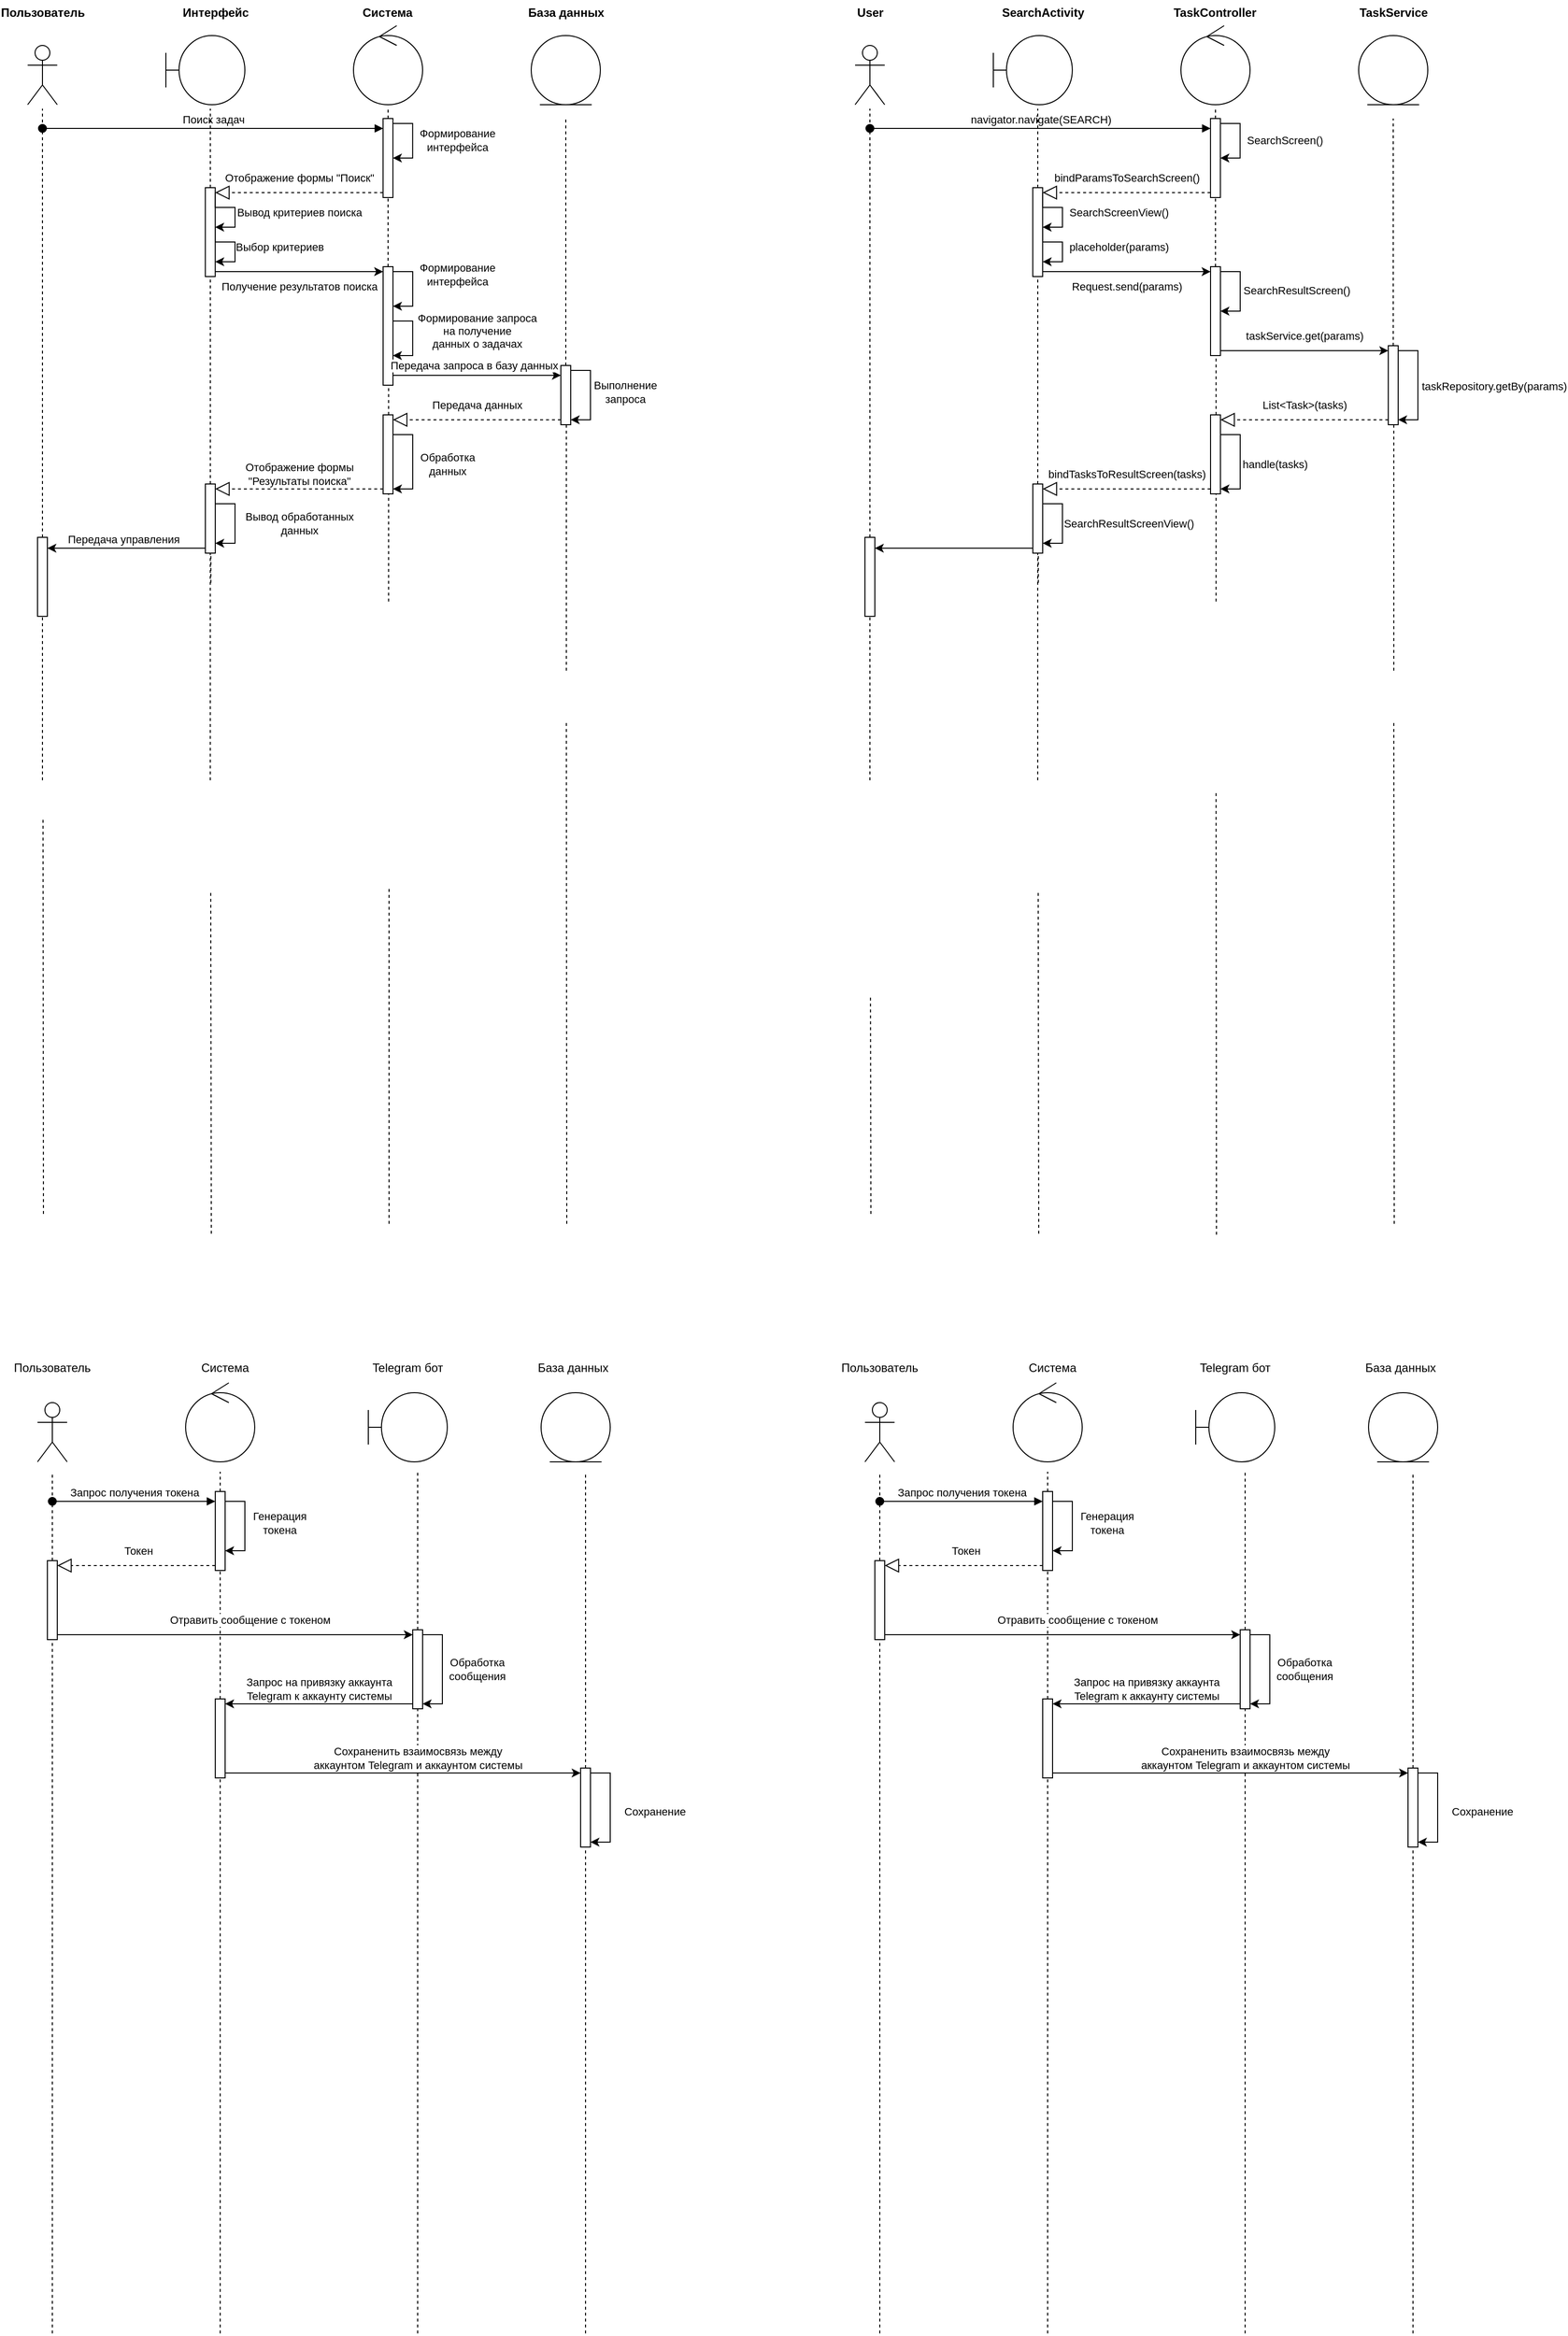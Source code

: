 <mxfile version="26.1.2">
  <diagram name="Страница — 1" id="ZAYoU3FbNn39I0kdMRvr">
    <mxGraphModel dx="802" dy="1797" grid="1" gridSize="10" guides="1" tooltips="1" connect="1" arrows="1" fold="1" page="1" pageScale="1" pageWidth="827" pageHeight="1169" math="0" shadow="0">
      <root>
        <mxCell id="0" />
        <mxCell id="1" parent="0" />
        <mxCell id="vxYXGXzbiutAw9ZmJoeR-1" value="" style="shape=umlActor;verticalLabelPosition=bottom;verticalAlign=top;html=1;" parent="1" vertex="1">
          <mxGeometry x="95" y="-34" width="30" height="60" as="geometry" />
        </mxCell>
        <mxCell id="vxYXGXzbiutAw9ZmJoeR-2" value="" style="ellipse;shape=umlControl;whiteSpace=wrap;html=1;" parent="1" vertex="1">
          <mxGeometry x="425" y="-54" width="70" height="80" as="geometry" />
        </mxCell>
        <mxCell id="vxYXGXzbiutAw9ZmJoeR-3" value="" style="shape=umlBoundary;whiteSpace=wrap;html=1;" parent="1" vertex="1">
          <mxGeometry x="235" y="-44" width="80" height="70" as="geometry" />
        </mxCell>
        <mxCell id="vxYXGXzbiutAw9ZmJoeR-4" value="" style="ellipse;shape=umlEntity;whiteSpace=wrap;html=1;" parent="1" vertex="1">
          <mxGeometry x="605" y="-44" width="70" height="70" as="geometry" />
        </mxCell>
        <mxCell id="vxYXGXzbiutAw9ZmJoeR-5" value="Интерфейс" style="text;align=center;fontStyle=1;verticalAlign=middle;spacingLeft=3;spacingRight=3;strokeColor=none;rotatable=0;points=[[0,0.5],[1,0.5]];portConstraint=eastwest;html=1;" parent="1" vertex="1">
          <mxGeometry x="245" y="-80" width="80" height="26" as="geometry" />
        </mxCell>
        <mxCell id="vxYXGXzbiutAw9ZmJoeR-6" value="Система" style="text;align=center;fontStyle=1;verticalAlign=middle;spacingLeft=3;spacingRight=3;strokeColor=none;rotatable=0;points=[[0,0.5],[1,0.5]];portConstraint=eastwest;html=1;" parent="1" vertex="1">
          <mxGeometry x="419" y="-80" width="80" height="26" as="geometry" />
        </mxCell>
        <mxCell id="vxYXGXzbiutAw9ZmJoeR-7" value="База данных" style="text;align=center;fontStyle=1;verticalAlign=middle;spacingLeft=3;spacingRight=3;strokeColor=none;rotatable=0;points=[[0,0.5],[1,0.5]];portConstraint=eastwest;html=1;" parent="1" vertex="1">
          <mxGeometry x="600" y="-80" width="80" height="26" as="geometry" />
        </mxCell>
        <mxCell id="vxYXGXzbiutAw9ZmJoeR-8" value="" style="endArrow=none;dashed=1;html=1;rounded=0;" parent="1" source="vxYXGXzbiutAw9ZmJoeR-15" edge="1">
          <mxGeometry width="50" height="50" relative="1" as="geometry">
            <mxPoint x="460" y="740" as="sourcePoint" />
            <mxPoint x="460" y="30" as="targetPoint" />
          </mxGeometry>
        </mxCell>
        <mxCell id="vxYXGXzbiutAw9ZmJoeR-9" value="" style="endArrow=none;dashed=1;html=1;rounded=0;" parent="1" source="vxYXGXzbiutAw9ZmJoeR-19" edge="1">
          <mxGeometry width="50" height="50" relative="1" as="geometry">
            <mxPoint x="640" y="740" as="sourcePoint" />
            <mxPoint x="640" y="40" as="targetPoint" />
          </mxGeometry>
        </mxCell>
        <mxCell id="vxYXGXzbiutAw9ZmJoeR-10" value="" style="endArrow=none;dashed=1;html=1;rounded=0;" parent="1" edge="1">
          <mxGeometry width="50" height="50" relative="1" as="geometry">
            <mxPoint x="110" y="710" as="sourcePoint" />
            <mxPoint x="110" y="30" as="targetPoint" />
          </mxGeometry>
        </mxCell>
        <mxCell id="vxYXGXzbiutAw9ZmJoeR-11" value="Пользователь" style="text;align=center;fontStyle=1;verticalAlign=middle;spacingLeft=3;spacingRight=3;strokeColor=none;rotatable=0;points=[[0,0.5],[1,0.5]];portConstraint=eastwest;html=1;" parent="1" vertex="1">
          <mxGeometry x="70" y="-80" width="80" height="26" as="geometry" />
        </mxCell>
        <mxCell id="vxYXGXzbiutAw9ZmJoeR-12" value="Поиск задач" style="html=1;verticalAlign=bottom;startArrow=oval;startFill=1;endArrow=block;startSize=8;curved=0;rounded=0;" parent="1" edge="1">
          <mxGeometry width="60" relative="1" as="geometry">
            <mxPoint x="110" y="50" as="sourcePoint" />
            <mxPoint x="455" y="50" as="targetPoint" />
          </mxGeometry>
        </mxCell>
        <mxCell id="vxYXGXzbiutAw9ZmJoeR-13" value="" style="endArrow=none;dashed=1;html=1;rounded=0;" parent="1" source="vxYXGXzbiutAw9ZmJoeR-33" edge="1">
          <mxGeometry width="50" height="50" relative="1" as="geometry">
            <mxPoint x="279.69" y="740" as="sourcePoint" />
            <mxPoint x="280" y="30" as="targetPoint" />
          </mxGeometry>
        </mxCell>
        <mxCell id="vxYXGXzbiutAw9ZmJoeR-14" value="" style="endArrow=none;dashed=1;html=1;rounded=0;entryX=0.558;entryY=1.001;entryDx=0;entryDy=0;entryPerimeter=0;" parent="1" source="vxYXGXzbiutAw9ZmJoeR-25" target="vxYXGXzbiutAw9ZmJoeR-15" edge="1">
          <mxGeometry width="50" height="50" relative="1" as="geometry">
            <mxPoint x="460" y="740" as="sourcePoint" />
            <mxPoint x="460" y="160" as="targetPoint" />
          </mxGeometry>
        </mxCell>
        <mxCell id="vxYXGXzbiutAw9ZmJoeR-15" value="" style="html=1;points=[[0,0,0,0,5],[0,1,0,0,-5],[1,0,0,0,5],[1,1,0,0,-5]];perimeter=orthogonalPerimeter;outlineConnect=0;targetShapes=umlLifeline;portConstraint=eastwest;newEdgeStyle={&quot;curved&quot;:0,&quot;rounded&quot;:0};" parent="1" vertex="1">
          <mxGeometry x="455" y="190" width="10" height="120" as="geometry" />
        </mxCell>
        <mxCell id="vxYXGXzbiutAw9ZmJoeR-16" style="edgeStyle=orthogonalEdgeStyle;rounded=0;orthogonalLoop=1;jettySize=auto;html=1;curved=0;exitX=1;exitY=0;exitDx=0;exitDy=5;exitPerimeter=0;" parent="1" source="vxYXGXzbiutAw9ZmJoeR-15" target="vxYXGXzbiutAw9ZmJoeR-15" edge="1">
          <mxGeometry relative="1" as="geometry">
            <Array as="points">
              <mxPoint x="485" y="195" />
              <mxPoint x="485" y="230" />
            </Array>
          </mxGeometry>
        </mxCell>
        <mxCell id="vxYXGXzbiutAw9ZmJoeR-17" value="&lt;div&gt;Формирование&lt;/div&gt;&lt;div&gt;интерфейса&lt;br&gt;&lt;/div&gt;" style="edgeLabel;html=1;align=center;verticalAlign=middle;resizable=0;points=[];" parent="vxYXGXzbiutAw9ZmJoeR-16" vertex="1" connectable="0">
          <mxGeometry x="-0.02" y="2" relative="1" as="geometry">
            <mxPoint x="43" y="-14" as="offset" />
          </mxGeometry>
        </mxCell>
        <mxCell id="vxYXGXzbiutAw9ZmJoeR-18" value="" style="endArrow=none;dashed=1;html=1;rounded=0;entryX=0.558;entryY=1.001;entryDx=0;entryDy=0;entryPerimeter=0;" parent="1" target="vxYXGXzbiutAw9ZmJoeR-19" edge="1">
          <mxGeometry width="50" height="50" relative="1" as="geometry">
            <mxPoint x="640.58" y="599" as="sourcePoint" />
            <mxPoint x="640" y="160" as="targetPoint" />
          </mxGeometry>
        </mxCell>
        <mxCell id="vxYXGXzbiutAw9ZmJoeR-19" value="" style="html=1;points=[[0,0,0,0,5],[0,1,0,0,-5],[1,0,0,0,5],[1,1,0,0,-5]];perimeter=orthogonalPerimeter;outlineConnect=0;targetShapes=umlLifeline;portConstraint=eastwest;newEdgeStyle={&quot;curved&quot;:0,&quot;rounded&quot;:0};" parent="1" vertex="1">
          <mxGeometry x="635" y="290" width="10" height="60" as="geometry" />
        </mxCell>
        <mxCell id="vxYXGXzbiutAw9ZmJoeR-20" style="edgeStyle=orthogonalEdgeStyle;rounded=0;orthogonalLoop=1;jettySize=auto;html=1;curved=0;exitX=1;exitY=1;exitDx=0;exitDy=-5;exitPerimeter=0;" parent="1" source="vxYXGXzbiutAw9ZmJoeR-15" target="vxYXGXzbiutAw9ZmJoeR-19" edge="1">
          <mxGeometry relative="1" as="geometry">
            <mxPoint x="640" y="305" as="targetPoint" />
            <Array as="points">
              <mxPoint x="465" y="300" />
            </Array>
          </mxGeometry>
        </mxCell>
        <mxCell id="vxYXGXzbiutAw9ZmJoeR-21" value="Передача запроса в базу данных" style="edgeLabel;html=1;align=center;verticalAlign=middle;resizable=0;points=[];" parent="vxYXGXzbiutAw9ZmJoeR-20" vertex="1" connectable="0">
          <mxGeometry x="-0.231" y="1" relative="1" as="geometry">
            <mxPoint x="19" y="-9" as="offset" />
          </mxGeometry>
        </mxCell>
        <mxCell id="vxYXGXzbiutAw9ZmJoeR-22" style="edgeStyle=orthogonalEdgeStyle;rounded=0;orthogonalLoop=1;jettySize=auto;html=1;curved=0;exitX=1;exitY=0;exitDx=0;exitDy=5;exitPerimeter=0;entryX=1;entryY=1;entryDx=0;entryDy=-5;entryPerimeter=0;" parent="1" source="vxYXGXzbiutAw9ZmJoeR-19" target="vxYXGXzbiutAw9ZmJoeR-19" edge="1">
          <mxGeometry relative="1" as="geometry" />
        </mxCell>
        <mxCell id="vxYXGXzbiutAw9ZmJoeR-23" value="&lt;div&gt;Выполнение&lt;/div&gt;&lt;div&gt;запроса&lt;/div&gt;" style="edgeLabel;html=1;align=center;verticalAlign=middle;resizable=0;points=[];" parent="vxYXGXzbiutAw9ZmJoeR-22" vertex="1" connectable="0">
          <mxGeometry x="0.205" y="1" relative="1" as="geometry">
            <mxPoint x="34" y="-12" as="offset" />
          </mxGeometry>
        </mxCell>
        <mxCell id="vxYXGXzbiutAw9ZmJoeR-24" value="" style="endArrow=none;dashed=1;html=1;rounded=0;entryX=0.558;entryY=1.001;entryDx=0;entryDy=0;entryPerimeter=0;" parent="1" target="vxYXGXzbiutAw9ZmJoeR-25" edge="1">
          <mxGeometry width="50" height="50" relative="1" as="geometry">
            <mxPoint x="460.58" y="529" as="sourcePoint" />
            <mxPoint x="461" y="280" as="targetPoint" />
          </mxGeometry>
        </mxCell>
        <mxCell id="vxYXGXzbiutAw9ZmJoeR-25" value="" style="html=1;points=[[0,0,0,0,5],[0,1,0,0,-5],[1,0,0,0,5],[1,1,0,0,-5]];perimeter=orthogonalPerimeter;outlineConnect=0;targetShapes=umlLifeline;portConstraint=eastwest;newEdgeStyle={&quot;curved&quot;:0,&quot;rounded&quot;:0};" parent="1" vertex="1">
          <mxGeometry x="455" y="340" width="10" height="80" as="geometry" />
        </mxCell>
        <mxCell id="vxYXGXzbiutAw9ZmJoeR-26" value="" style="endArrow=block;dashed=1;endFill=0;endSize=12;html=1;rounded=0;entryX=1;entryY=0;entryDx=0;entryDy=5;entryPerimeter=0;" parent="1" source="vxYXGXzbiutAw9ZmJoeR-19" target="vxYXGXzbiutAw9ZmJoeR-25" edge="1">
          <mxGeometry width="160" relative="1" as="geometry">
            <mxPoint x="500" y="370" as="sourcePoint" />
            <mxPoint x="660" y="370" as="targetPoint" />
          </mxGeometry>
        </mxCell>
        <mxCell id="vxYXGXzbiutAw9ZmJoeR-27" value="Передача данных" style="edgeLabel;html=1;align=center;verticalAlign=middle;resizable=0;points=[];" parent="vxYXGXzbiutAw9ZmJoeR-26" vertex="1" connectable="0">
          <mxGeometry x="0.392" relative="1" as="geometry">
            <mxPoint x="33" y="-15" as="offset" />
          </mxGeometry>
        </mxCell>
        <mxCell id="vxYXGXzbiutAw9ZmJoeR-28" style="edgeStyle=orthogonalEdgeStyle;rounded=0;orthogonalLoop=1;jettySize=auto;html=1;curved=0;exitX=1;exitY=0;exitDx=0;exitDy=5;exitPerimeter=0;entryX=1;entryY=1;entryDx=0;entryDy=-5;entryPerimeter=0;" parent="1" source="vxYXGXzbiutAw9ZmJoeR-25" target="vxYXGXzbiutAw9ZmJoeR-25" edge="1">
          <mxGeometry relative="1" as="geometry">
            <Array as="points">
              <mxPoint x="465" y="360" />
              <mxPoint x="485" y="360" />
              <mxPoint x="485" y="415" />
            </Array>
          </mxGeometry>
        </mxCell>
        <mxCell id="vxYXGXzbiutAw9ZmJoeR-29" value="&lt;div&gt;Обработка&lt;/div&gt;&lt;div&gt;данных&lt;/div&gt;" style="edgeLabel;html=1;align=center;verticalAlign=middle;resizable=0;points=[];" parent="vxYXGXzbiutAw9ZmJoeR-28" vertex="1" connectable="0">
          <mxGeometry x="0.019" y="-1" relative="1" as="geometry">
            <mxPoint x="36" y="9" as="offset" />
          </mxGeometry>
        </mxCell>
        <mxCell id="vxYXGXzbiutAw9ZmJoeR-30" value="" style="endArrow=block;dashed=1;endFill=0;endSize=12;html=1;rounded=0;exitX=0;exitY=1;exitDx=0;exitDy=-5;exitPerimeter=0;entryX=1;entryY=0;entryDx=0;entryDy=5;entryPerimeter=0;" parent="1" source="vxYXGXzbiutAw9ZmJoeR-25" target="vxYXGXzbiutAw9ZmJoeR-33" edge="1">
          <mxGeometry width="160" relative="1" as="geometry">
            <mxPoint x="440" y="410" as="sourcePoint" />
            <mxPoint x="350" y="430" as="targetPoint" />
          </mxGeometry>
        </mxCell>
        <mxCell id="vxYXGXzbiutAw9ZmJoeR-31" value="&lt;div&gt;Отображение формы&lt;/div&gt;&lt;div&gt;&quot;Результаты поиска&quot;&lt;/div&gt;" style="edgeLabel;html=1;align=center;verticalAlign=middle;resizable=0;points=[];" parent="vxYXGXzbiutAw9ZmJoeR-30" vertex="1" connectable="0">
          <mxGeometry x="0.392" relative="1" as="geometry">
            <mxPoint x="33" y="-15" as="offset" />
          </mxGeometry>
        </mxCell>
        <mxCell id="vxYXGXzbiutAw9ZmJoeR-32" value="" style="endArrow=none;dashed=1;html=1;rounded=0;entryX=0.558;entryY=1.001;entryDx=0;entryDy=0;entryPerimeter=0;" parent="1" target="vxYXGXzbiutAw9ZmJoeR-33" edge="1">
          <mxGeometry width="50" height="50" relative="1" as="geometry">
            <mxPoint x="280.58" y="510" as="sourcePoint" />
            <mxPoint x="279.69" y="160" as="targetPoint" />
          </mxGeometry>
        </mxCell>
        <mxCell id="vxYXGXzbiutAw9ZmJoeR-33" value="" style="html=1;points=[[0,0,0,0,5],[0,1,0,0,-5],[1,0,0,0,5],[1,1,0,0,-5]];perimeter=orthogonalPerimeter;outlineConnect=0;targetShapes=umlLifeline;portConstraint=eastwest;newEdgeStyle={&quot;curved&quot;:0,&quot;rounded&quot;:0};" parent="1" vertex="1">
          <mxGeometry x="275" y="410" width="10" height="70" as="geometry" />
        </mxCell>
        <mxCell id="vxYXGXzbiutAw9ZmJoeR-34" style="edgeStyle=orthogonalEdgeStyle;rounded=0;orthogonalLoop=1;jettySize=auto;html=1;curved=0;exitX=1;exitY=0;exitDx=0;exitDy=5;exitPerimeter=0;" parent="1" source="vxYXGXzbiutAw9ZmJoeR-33" target="vxYXGXzbiutAw9ZmJoeR-33" edge="1">
          <mxGeometry relative="1" as="geometry">
            <Array as="points">
              <mxPoint x="285" y="430" />
              <mxPoint x="305" y="430" />
              <mxPoint x="305" y="470" />
            </Array>
          </mxGeometry>
        </mxCell>
        <mxCell id="vxYXGXzbiutAw9ZmJoeR-35" value="&lt;div&gt;Вывод обработанных&lt;/div&gt;&lt;div&gt;данных&lt;br&gt;&lt;/div&gt;" style="edgeLabel;html=1;align=center;verticalAlign=middle;resizable=0;points=[];" parent="vxYXGXzbiutAw9ZmJoeR-34" vertex="1" connectable="0">
          <mxGeometry x="0.437" y="2" relative="1" as="geometry">
            <mxPoint x="63" y="-14" as="offset" />
          </mxGeometry>
        </mxCell>
        <mxCell id="vxYXGXzbiutAw9ZmJoeR-36" value="" style="endArrow=none;dashed=1;html=1;rounded=0;" parent="1" target="vxYXGXzbiutAw9ZmJoeR-33" edge="1">
          <mxGeometry width="50" height="50" relative="1" as="geometry">
            <mxPoint x="279.94" y="710" as="sourcePoint" />
            <mxPoint x="280.58" y="590.08" as="targetPoint" />
          </mxGeometry>
        </mxCell>
        <mxCell id="vxYXGXzbiutAw9ZmJoeR-47" value="" style="endArrow=none;dashed=1;html=1;rounded=0;entryX=0.558;entryY=1.001;entryDx=0;entryDy=0;entryPerimeter=0;" parent="1" edge="1">
          <mxGeometry width="50" height="50" relative="1" as="geometry">
            <mxPoint x="641" y="1159" as="sourcePoint" />
            <mxPoint x="640.58" y="650.051" as="targetPoint" />
          </mxGeometry>
        </mxCell>
        <mxCell id="vxYXGXzbiutAw9ZmJoeR-63" value="" style="endArrow=none;dashed=1;html=1;rounded=0;entryX=0.558;entryY=1.001;entryDx=0;entryDy=0;entryPerimeter=0;" parent="1" edge="1">
          <mxGeometry width="50" height="50" relative="1" as="geometry">
            <mxPoint x="111" y="1149" as="sourcePoint" />
            <mxPoint x="110.58" y="750.04" as="targetPoint" />
          </mxGeometry>
        </mxCell>
        <mxCell id="vxYXGXzbiutAw9ZmJoeR-68" value="" style="endArrow=none;dashed=1;html=1;rounded=0;entryX=0.797;entryY=1.032;entryDx=0;entryDy=0;entryPerimeter=0;" parent="1" edge="1">
          <mxGeometry width="50" height="50" relative="1" as="geometry">
            <mxPoint x="281" y="1169" as="sourcePoint" />
            <mxPoint x="280.415" y="820.96" as="targetPoint" />
          </mxGeometry>
        </mxCell>
        <mxCell id="vxYXGXzbiutAw9ZmJoeR-70" value="" style="endArrow=none;dashed=1;html=1;rounded=0;" parent="1" edge="1">
          <mxGeometry width="50" height="50" relative="1" as="geometry">
            <mxPoint x="461" y="1159" as="sourcePoint" />
            <mxPoint x="461" y="819" as="targetPoint" />
          </mxGeometry>
        </mxCell>
        <mxCell id="vxYXGXzbiutAw9ZmJoeR-77" value="" style="shape=umlActor;verticalLabelPosition=bottom;verticalAlign=top;html=1;" parent="1" vertex="1">
          <mxGeometry x="105" y="1340" width="30" height="60" as="geometry" />
        </mxCell>
        <mxCell id="vxYXGXzbiutAw9ZmJoeR-78" value="" style="ellipse;shape=umlControl;whiteSpace=wrap;html=1;" parent="1" vertex="1">
          <mxGeometry x="255" y="1320" width="70" height="80" as="geometry" />
        </mxCell>
        <mxCell id="vxYXGXzbiutAw9ZmJoeR-79" value="" style="shape=umlBoundary;whiteSpace=wrap;html=1;" parent="1" vertex="1">
          <mxGeometry x="440" y="1330" width="80" height="70" as="geometry" />
        </mxCell>
        <mxCell id="vxYXGXzbiutAw9ZmJoeR-80" value="" style="ellipse;shape=umlEntity;whiteSpace=wrap;html=1;" parent="1" vertex="1">
          <mxGeometry x="615" y="1330" width="70" height="70" as="geometry" />
        </mxCell>
        <mxCell id="vxYXGXzbiutAw9ZmJoeR-81" value="Пользователь" style="text;html=1;align=center;verticalAlign=middle;whiteSpace=wrap;rounded=0;" parent="1" vertex="1">
          <mxGeometry x="90" y="1290" width="60" height="30" as="geometry" />
        </mxCell>
        <mxCell id="vxYXGXzbiutAw9ZmJoeR-82" value="Telegram бот" style="text;html=1;align=center;verticalAlign=middle;whiteSpace=wrap;rounded=0;" parent="1" vertex="1">
          <mxGeometry x="440" y="1290" width="80" height="30" as="geometry" />
        </mxCell>
        <mxCell id="vxYXGXzbiutAw9ZmJoeR-83" value="Система" style="text;html=1;align=center;verticalAlign=middle;whiteSpace=wrap;rounded=0;" parent="1" vertex="1">
          <mxGeometry x="265" y="1290" width="60" height="30" as="geometry" />
        </mxCell>
        <mxCell id="vxYXGXzbiutAw9ZmJoeR-84" value="База данных" style="text;html=1;align=center;verticalAlign=middle;whiteSpace=wrap;rounded=0;" parent="1" vertex="1">
          <mxGeometry x="610" y="1290" width="75" height="30" as="geometry" />
        </mxCell>
        <mxCell id="vxYXGXzbiutAw9ZmJoeR-85" value="" style="endArrow=none;dashed=1;html=1;rounded=0;" parent="1" source="vxYXGXzbiutAw9ZmJoeR-95" edge="1">
          <mxGeometry width="50" height="50" relative="1" as="geometry">
            <mxPoint x="120" y="2282.353" as="sourcePoint" />
            <mxPoint x="120" y="1410" as="targetPoint" />
          </mxGeometry>
        </mxCell>
        <mxCell id="vxYXGXzbiutAw9ZmJoeR-86" value="" style="endArrow=none;dashed=1;html=1;rounded=0;" parent="1" source="vxYXGXzbiutAw9ZmJoeR-91" edge="1">
          <mxGeometry width="50" height="50" relative="1" as="geometry">
            <mxPoint x="290" y="2282.353" as="sourcePoint" />
            <mxPoint x="290" y="1410" as="targetPoint" />
          </mxGeometry>
        </mxCell>
        <mxCell id="vxYXGXzbiutAw9ZmJoeR-87" value="" style="endArrow=none;dashed=1;html=1;rounded=0;" parent="1" source="vxYXGXzbiutAw9ZmJoeR-99" edge="1">
          <mxGeometry width="50" height="50" relative="1" as="geometry">
            <mxPoint x="490" y="2282.353" as="sourcePoint" />
            <mxPoint x="490" y="1410" as="targetPoint" />
          </mxGeometry>
        </mxCell>
        <mxCell id="vxYXGXzbiutAw9ZmJoeR-88" value="" style="endArrow=none;dashed=1;html=1;rounded=0;" parent="1" source="vxYXGXzbiutAw9ZmJoeR-107" edge="1">
          <mxGeometry width="50" height="50" relative="1" as="geometry">
            <mxPoint x="660" y="2282.353" as="sourcePoint" />
            <mxPoint x="660" y="1410" as="targetPoint" />
          </mxGeometry>
        </mxCell>
        <mxCell id="vxYXGXzbiutAw9ZmJoeR-89" value="Запрос получения токена" style="html=1;verticalAlign=bottom;startArrow=oval;startFill=1;endArrow=block;startSize=8;curved=0;rounded=0;" parent="1" target="vxYXGXzbiutAw9ZmJoeR-91" edge="1">
          <mxGeometry width="60" relative="1" as="geometry">
            <mxPoint x="120" y="1440" as="sourcePoint" />
            <mxPoint x="250" y="1440" as="targetPoint" />
          </mxGeometry>
        </mxCell>
        <mxCell id="vxYXGXzbiutAw9ZmJoeR-90" value="" style="endArrow=none;dashed=1;html=1;rounded=0;" parent="1" source="vxYXGXzbiutAw9ZmJoeR-103" target="vxYXGXzbiutAw9ZmJoeR-91" edge="1">
          <mxGeometry width="50" height="50" relative="1" as="geometry">
            <mxPoint x="290" y="2282.353" as="sourcePoint" />
            <mxPoint x="290" y="1410" as="targetPoint" />
          </mxGeometry>
        </mxCell>
        <mxCell id="vxYXGXzbiutAw9ZmJoeR-91" value="" style="html=1;points=[[0,0,0,0,5],[0,1,0,0,-5],[1,0,0,0,5],[1,1,0,0,-5]];perimeter=orthogonalPerimeter;outlineConnect=0;targetShapes=umlLifeline;portConstraint=eastwest;newEdgeStyle={&quot;curved&quot;:0,&quot;rounded&quot;:0};" parent="1" vertex="1">
          <mxGeometry x="285" y="1430" width="10" height="80" as="geometry" />
        </mxCell>
        <mxCell id="vxYXGXzbiutAw9ZmJoeR-92" style="edgeStyle=orthogonalEdgeStyle;rounded=0;orthogonalLoop=1;jettySize=auto;html=1;curved=0;exitX=1;exitY=0;exitDx=0;exitDy=5;exitPerimeter=0;" parent="1" source="vxYXGXzbiutAw9ZmJoeR-91" target="vxYXGXzbiutAw9ZmJoeR-91" edge="1">
          <mxGeometry relative="1" as="geometry">
            <Array as="points">
              <mxPoint x="295" y="1440" />
              <mxPoint x="315" y="1440" />
              <mxPoint x="315" y="1490" />
            </Array>
          </mxGeometry>
        </mxCell>
        <mxCell id="vxYXGXzbiutAw9ZmJoeR-93" value="&lt;div&gt;Генерация&lt;/div&gt;&lt;div&gt;токена&lt;/div&gt;" style="edgeLabel;html=1;align=center;verticalAlign=middle;resizable=0;points=[];" parent="vxYXGXzbiutAw9ZmJoeR-92" vertex="1" connectable="0">
          <mxGeometry x="0.054" y="3" relative="1" as="geometry">
            <mxPoint x="32" y="-3" as="offset" />
          </mxGeometry>
        </mxCell>
        <mxCell id="vxYXGXzbiutAw9ZmJoeR-94" value="" style="endArrow=none;dashed=1;html=1;rounded=0;" parent="1" target="vxYXGXzbiutAw9ZmJoeR-95" edge="1">
          <mxGeometry width="50" height="50" relative="1" as="geometry">
            <mxPoint x="120" y="2282.353" as="sourcePoint" />
            <mxPoint x="120" y="1410" as="targetPoint" />
          </mxGeometry>
        </mxCell>
        <mxCell id="vxYXGXzbiutAw9ZmJoeR-95" value="" style="html=1;points=[[0,0,0,0,5],[0,1,0,0,-5],[1,0,0,0,5],[1,1,0,0,-5]];perimeter=orthogonalPerimeter;outlineConnect=0;targetShapes=umlLifeline;portConstraint=eastwest;newEdgeStyle={&quot;curved&quot;:0,&quot;rounded&quot;:0};" parent="1" vertex="1">
          <mxGeometry x="115" y="1500" width="10" height="80" as="geometry" />
        </mxCell>
        <mxCell id="vxYXGXzbiutAw9ZmJoeR-96" value="" style="endArrow=block;dashed=1;endFill=0;endSize=12;html=1;rounded=0;entryX=1;entryY=0;entryDx=0;entryDy=5;entryPerimeter=0;exitX=0;exitY=1;exitDx=0;exitDy=-5;exitPerimeter=0;" parent="1" source="vxYXGXzbiutAw9ZmJoeR-91" target="vxYXGXzbiutAw9ZmJoeR-95" edge="1">
          <mxGeometry width="160" relative="1" as="geometry">
            <mxPoint x="280" y="1490" as="sourcePoint" />
            <mxPoint x="120" y="1490" as="targetPoint" />
          </mxGeometry>
        </mxCell>
        <mxCell id="vxYXGXzbiutAw9ZmJoeR-97" value="Токен" style="edgeLabel;html=1;align=center;verticalAlign=middle;resizable=0;points=[];" parent="vxYXGXzbiutAw9ZmJoeR-96" vertex="1" connectable="0">
          <mxGeometry x="0.392" relative="1" as="geometry">
            <mxPoint x="33" y="-15" as="offset" />
          </mxGeometry>
        </mxCell>
        <mxCell id="vxYXGXzbiutAw9ZmJoeR-98" value="" style="endArrow=none;dashed=1;html=1;rounded=0;" parent="1" target="vxYXGXzbiutAw9ZmJoeR-99" edge="1">
          <mxGeometry width="50" height="50" relative="1" as="geometry">
            <mxPoint x="490" y="2282.353" as="sourcePoint" />
            <mxPoint x="490" y="1410" as="targetPoint" />
          </mxGeometry>
        </mxCell>
        <mxCell id="vxYXGXzbiutAw9ZmJoeR-99" value="" style="html=1;points=[[0,0,0,0,5],[0,1,0,0,-5],[1,0,0,0,5],[1,1,0,0,-5]];perimeter=orthogonalPerimeter;outlineConnect=0;targetShapes=umlLifeline;portConstraint=eastwest;newEdgeStyle={&quot;curved&quot;:0,&quot;rounded&quot;:0};" parent="1" vertex="1">
          <mxGeometry x="485" y="1570" width="10" height="80" as="geometry" />
        </mxCell>
        <mxCell id="vxYXGXzbiutAw9ZmJoeR-100" style="edgeStyle=orthogonalEdgeStyle;rounded=0;orthogonalLoop=1;jettySize=auto;html=1;curved=0;exitX=1;exitY=1;exitDx=0;exitDy=-5;exitPerimeter=0;entryX=0;entryY=0;entryDx=0;entryDy=5;entryPerimeter=0;" parent="1" source="vxYXGXzbiutAw9ZmJoeR-95" target="vxYXGXzbiutAw9ZmJoeR-99" edge="1">
          <mxGeometry relative="1" as="geometry" />
        </mxCell>
        <mxCell id="vxYXGXzbiutAw9ZmJoeR-101" value="Отравить сообщение с токеном" style="edgeLabel;html=1;align=center;verticalAlign=middle;resizable=0;points=[];" parent="vxYXGXzbiutAw9ZmJoeR-100" vertex="1" connectable="0">
          <mxGeometry x="0.164" y="-5" relative="1" as="geometry">
            <mxPoint x="-15" y="-20" as="offset" />
          </mxGeometry>
        </mxCell>
        <mxCell id="vxYXGXzbiutAw9ZmJoeR-102" value="" style="endArrow=none;dashed=1;html=1;rounded=0;" parent="1" target="vxYXGXzbiutAw9ZmJoeR-103" edge="1">
          <mxGeometry width="50" height="50" relative="1" as="geometry">
            <mxPoint x="290" y="2282.353" as="sourcePoint" />
            <mxPoint x="290" y="1510" as="targetPoint" />
          </mxGeometry>
        </mxCell>
        <mxCell id="vxYXGXzbiutAw9ZmJoeR-103" value="" style="html=1;points=[[0,0,0,0,5],[0,1,0,0,-5],[1,0,0,0,5],[1,1,0,0,-5]];perimeter=orthogonalPerimeter;outlineConnect=0;targetShapes=umlLifeline;portConstraint=eastwest;newEdgeStyle={&quot;curved&quot;:0,&quot;rounded&quot;:0};" parent="1" vertex="1">
          <mxGeometry x="285" y="1640" width="10" height="80" as="geometry" />
        </mxCell>
        <mxCell id="vxYXGXzbiutAw9ZmJoeR-104" style="edgeStyle=orthogonalEdgeStyle;rounded=0;orthogonalLoop=1;jettySize=auto;html=1;curved=0;exitX=0;exitY=1;exitDx=0;exitDy=-5;exitPerimeter=0;entryX=1;entryY=0;entryDx=0;entryDy=5;entryPerimeter=0;" parent="1" source="vxYXGXzbiutAw9ZmJoeR-99" target="vxYXGXzbiutAw9ZmJoeR-103" edge="1">
          <mxGeometry relative="1" as="geometry" />
        </mxCell>
        <mxCell id="vxYXGXzbiutAw9ZmJoeR-105" value="&lt;div&gt;Запрос на привязку аккаунта&lt;/div&gt;&lt;div&gt;Telegram к аккаунту системы&lt;/div&gt;" style="edgeLabel;html=1;align=center;verticalAlign=middle;resizable=0;points=[];" parent="vxYXGXzbiutAw9ZmJoeR-104" vertex="1" connectable="0">
          <mxGeometry x="0.095" y="3" relative="1" as="geometry">
            <mxPoint x="9" y="-18" as="offset" />
          </mxGeometry>
        </mxCell>
        <mxCell id="vxYXGXzbiutAw9ZmJoeR-106" value="" style="endArrow=none;dashed=1;html=1;rounded=0;" parent="1" target="vxYXGXzbiutAw9ZmJoeR-107" edge="1">
          <mxGeometry width="50" height="50" relative="1" as="geometry">
            <mxPoint x="660" y="2282.353" as="sourcePoint" />
            <mxPoint x="660" y="1410" as="targetPoint" />
          </mxGeometry>
        </mxCell>
        <mxCell id="vxYXGXzbiutAw9ZmJoeR-107" value="" style="html=1;points=[[0,0,0,0,5],[0,1,0,0,-5],[1,0,0,0,5],[1,1,0,0,-5]];perimeter=orthogonalPerimeter;outlineConnect=0;targetShapes=umlLifeline;portConstraint=eastwest;newEdgeStyle={&quot;curved&quot;:0,&quot;rounded&quot;:0};" parent="1" vertex="1">
          <mxGeometry x="655" y="1710" width="10" height="80" as="geometry" />
        </mxCell>
        <mxCell id="vxYXGXzbiutAw9ZmJoeR-108" style="edgeStyle=orthogonalEdgeStyle;rounded=0;orthogonalLoop=1;jettySize=auto;html=1;curved=0;exitX=1;exitY=1;exitDx=0;exitDy=-5;exitPerimeter=0;entryX=0;entryY=0;entryDx=0;entryDy=5;entryPerimeter=0;" parent="1" source="vxYXGXzbiutAw9ZmJoeR-103" target="vxYXGXzbiutAw9ZmJoeR-107" edge="1">
          <mxGeometry relative="1" as="geometry" />
        </mxCell>
        <mxCell id="vxYXGXzbiutAw9ZmJoeR-109" value="&lt;div&gt;Сохраненить взаимосвязь между&lt;/div&gt;&lt;div&gt;аккаунтом Telegram и аккаунтом системы&lt;/div&gt; " style="edgeLabel;html=1;align=center;verticalAlign=middle;resizable=0;points=[];" parent="vxYXGXzbiutAw9ZmJoeR-108" vertex="1" connectable="0">
          <mxGeometry x="0.294" y="-3" relative="1" as="geometry">
            <mxPoint x="-38" y="-18" as="offset" />
          </mxGeometry>
        </mxCell>
        <mxCell id="vxYXGXzbiutAw9ZmJoeR-110" style="edgeStyle=orthogonalEdgeStyle;rounded=0;orthogonalLoop=1;jettySize=auto;html=1;curved=0;exitX=1;exitY=0;exitDx=0;exitDy=5;exitPerimeter=0;entryX=1;entryY=1;entryDx=0;entryDy=-5;entryPerimeter=0;" parent="1" source="vxYXGXzbiutAw9ZmJoeR-99" target="vxYXGXzbiutAw9ZmJoeR-99" edge="1">
          <mxGeometry relative="1" as="geometry" />
        </mxCell>
        <mxCell id="vxYXGXzbiutAw9ZmJoeR-111" value="&lt;div&gt;Обработка&lt;/div&gt;&lt;div&gt;сообщения&lt;/div&gt;" style="edgeLabel;html=1;align=center;verticalAlign=middle;resizable=0;points=[];" parent="vxYXGXzbiutAw9ZmJoeR-110" vertex="1" connectable="0">
          <mxGeometry x="-0.182" y="1" relative="1" as="geometry">
            <mxPoint x="34" y="10" as="offset" />
          </mxGeometry>
        </mxCell>
        <mxCell id="vxYXGXzbiutAw9ZmJoeR-112" style="edgeStyle=orthogonalEdgeStyle;rounded=0;orthogonalLoop=1;jettySize=auto;html=1;curved=0;exitX=1;exitY=0;exitDx=0;exitDy=5;exitPerimeter=0;entryX=1;entryY=1;entryDx=0;entryDy=-5;entryPerimeter=0;" parent="1" source="vxYXGXzbiutAw9ZmJoeR-107" target="vxYXGXzbiutAw9ZmJoeR-107" edge="1">
          <mxGeometry relative="1" as="geometry" />
        </mxCell>
        <mxCell id="vxYXGXzbiutAw9ZmJoeR-113" value="&lt;div&gt;Сохранение&lt;/div&gt;" style="edgeLabel;html=1;align=center;verticalAlign=middle;resizable=0;points=[];" parent="vxYXGXzbiutAw9ZmJoeR-112" vertex="1" connectable="0">
          <mxGeometry x="-0.236" y="-1" relative="1" as="geometry">
            <mxPoint x="46" y="17" as="offset" />
          </mxGeometry>
        </mxCell>
        <mxCell id="vxYXGXzbiutAw9ZmJoeR-123" value="" style="html=1;points=[[0,0,0,0,5],[0,1,0,0,-5],[1,0,0,0,5],[1,1,0,0,-5]];perimeter=orthogonalPerimeter;outlineConnect=0;targetShapes=umlLifeline;portConstraint=eastwest;newEdgeStyle={&quot;curved&quot;:0,&quot;rounded&quot;:0};" parent="1" vertex="1">
          <mxGeometry x="454.94" y="40" width="10" height="80" as="geometry" />
        </mxCell>
        <mxCell id="vxYXGXzbiutAw9ZmJoeR-124" style="edgeStyle=orthogonalEdgeStyle;rounded=0;orthogonalLoop=1;jettySize=auto;html=1;curved=0;exitX=1;exitY=0;exitDx=0;exitDy=5;exitPerimeter=0;" parent="1" source="vxYXGXzbiutAw9ZmJoeR-123" target="vxYXGXzbiutAw9ZmJoeR-123" edge="1">
          <mxGeometry relative="1" as="geometry" />
        </mxCell>
        <mxCell id="vxYXGXzbiutAw9ZmJoeR-125" value="&lt;div&gt;Формирование&lt;/div&gt;&lt;div&gt;интерфейса&lt;br&gt;&lt;/div&gt;" style="edgeLabel;html=1;align=center;verticalAlign=middle;resizable=0;points=[];" parent="vxYXGXzbiutAw9ZmJoeR-124" vertex="1" connectable="0">
          <mxGeometry x="-0.02" y="2" relative="1" as="geometry">
            <mxPoint x="43" as="offset" />
          </mxGeometry>
        </mxCell>
        <mxCell id="vxYXGXzbiutAw9ZmJoeR-130" value="" style="endArrow=block;dashed=1;endFill=0;endSize=12;html=1;rounded=0;exitX=0;exitY=1;exitDx=0;exitDy=-5;exitPerimeter=0;entryX=1;entryY=0;entryDx=0;entryDy=5;entryPerimeter=0;" parent="1" target="vxYXGXzbiutAw9ZmJoeR-132" edge="1">
          <mxGeometry width="160" relative="1" as="geometry">
            <mxPoint x="454.94" y="115" as="sourcePoint" />
            <mxPoint x="349.94" y="130" as="targetPoint" />
          </mxGeometry>
        </mxCell>
        <mxCell id="vxYXGXzbiutAw9ZmJoeR-131" value="Отображение формы &quot;Поиск&quot;" style="edgeLabel;html=1;align=center;verticalAlign=middle;resizable=0;points=[];" parent="vxYXGXzbiutAw9ZmJoeR-130" vertex="1" connectable="0">
          <mxGeometry x="0.392" relative="1" as="geometry">
            <mxPoint x="33" y="-15" as="offset" />
          </mxGeometry>
        </mxCell>
        <mxCell id="vxYXGXzbiutAw9ZmJoeR-132" value="" style="html=1;points=[[0,0,0,0,5],[0,1,0,0,-5],[1,0,0,0,5],[1,1,0,0,-5]];perimeter=orthogonalPerimeter;outlineConnect=0;targetShapes=umlLifeline;portConstraint=eastwest;newEdgeStyle={&quot;curved&quot;:0,&quot;rounded&quot;:0};" parent="1" vertex="1">
          <mxGeometry x="274.94" y="110" width="10" height="90" as="geometry" />
        </mxCell>
        <mxCell id="vxYXGXzbiutAw9ZmJoeR-133" style="edgeStyle=orthogonalEdgeStyle;rounded=0;orthogonalLoop=1;jettySize=auto;html=1;curved=0;exitX=1;exitY=0;exitDx=0;exitDy=5;exitPerimeter=0;" parent="1" source="vxYXGXzbiutAw9ZmJoeR-132" target="vxYXGXzbiutAw9ZmJoeR-132" edge="1">
          <mxGeometry relative="1" as="geometry">
            <Array as="points">
              <mxPoint x="285" y="130" />
              <mxPoint x="305" y="130" />
              <mxPoint x="305" y="150" />
            </Array>
            <mxPoint x="340" y="190" as="targetPoint" />
          </mxGeometry>
        </mxCell>
        <mxCell id="vxYXGXzbiutAw9ZmJoeR-134" value="&lt;div&gt;Вывод критериев поиска&lt;/div&gt;" style="edgeLabel;html=1;align=center;verticalAlign=middle;resizable=0;points=[];" parent="vxYXGXzbiutAw9ZmJoeR-133" vertex="1" connectable="0">
          <mxGeometry x="0.437" y="2" relative="1" as="geometry">
            <mxPoint x="63" y="-14" as="offset" />
          </mxGeometry>
        </mxCell>
        <mxCell id="vxYXGXzbiutAw9ZmJoeR-135" style="edgeStyle=orthogonalEdgeStyle;rounded=0;orthogonalLoop=1;jettySize=auto;html=1;curved=0;exitX=1;exitY=0;exitDx=0;exitDy=5;exitPerimeter=0;" parent="1" edge="1">
          <mxGeometry relative="1" as="geometry">
            <Array as="points">
              <mxPoint x="285" y="165" />
              <mxPoint x="305" y="165" />
              <mxPoint x="305" y="185" />
            </Array>
            <mxPoint x="285" y="150" as="sourcePoint" />
            <mxPoint x="285" y="185" as="targetPoint" />
          </mxGeometry>
        </mxCell>
        <mxCell id="vxYXGXzbiutAw9ZmJoeR-136" value="Выбор критериев" style="edgeLabel;html=1;align=center;verticalAlign=middle;resizable=0;points=[];" parent="vxYXGXzbiutAw9ZmJoeR-135" vertex="1" connectable="0">
          <mxGeometry x="0.437" y="2" relative="1" as="geometry">
            <mxPoint x="43" y="-14" as="offset" />
          </mxGeometry>
        </mxCell>
        <mxCell id="vxYXGXzbiutAw9ZmJoeR-137" style="edgeStyle=orthogonalEdgeStyle;rounded=0;orthogonalLoop=1;jettySize=auto;html=1;curved=0;exitX=1;exitY=1;exitDx=0;exitDy=-5;exitPerimeter=0;entryX=0;entryY=0;entryDx=0;entryDy=5;entryPerimeter=0;" parent="1" source="vxYXGXzbiutAw9ZmJoeR-132" target="vxYXGXzbiutAw9ZmJoeR-15" edge="1">
          <mxGeometry relative="1" as="geometry" />
        </mxCell>
        <mxCell id="vxYXGXzbiutAw9ZmJoeR-138" value="Получение результатов поиска" style="edgeLabel;html=1;align=center;verticalAlign=middle;resizable=0;points=[];" parent="vxYXGXzbiutAw9ZmJoeR-137" vertex="1" connectable="0">
          <mxGeometry x="-0.2" y="5" relative="1" as="geometry">
            <mxPoint x="17" y="20" as="offset" />
          </mxGeometry>
        </mxCell>
        <mxCell id="vxYXGXzbiutAw9ZmJoeR-140" value="" style="html=1;points=[[0,0,0,0,5],[0,1,0,0,-5],[1,0,0,0,5],[1,1,0,0,-5]];perimeter=orthogonalPerimeter;outlineConnect=0;targetShapes=umlLifeline;portConstraint=eastwest;newEdgeStyle={&quot;curved&quot;:0,&quot;rounded&quot;:0};" parent="1" vertex="1">
          <mxGeometry x="105" y="464" width="10" height="80" as="geometry" />
        </mxCell>
        <mxCell id="vxYXGXzbiutAw9ZmJoeR-143" style="edgeStyle=orthogonalEdgeStyle;rounded=0;orthogonalLoop=1;jettySize=auto;html=1;curved=0;exitX=0;exitY=1;exitDx=0;exitDy=-5;exitPerimeter=0;" parent="1" source="vxYXGXzbiutAw9ZmJoeR-33" edge="1">
          <mxGeometry relative="1" as="geometry">
            <mxPoint x="115" y="475" as="targetPoint" />
            <Array as="points">
              <mxPoint x="115" y="475" />
            </Array>
          </mxGeometry>
        </mxCell>
        <mxCell id="vxYXGXzbiutAw9ZmJoeR-144" value="Передача управления" style="edgeLabel;html=1;align=center;verticalAlign=middle;resizable=0;points=[];" parent="vxYXGXzbiutAw9ZmJoeR-143" vertex="1" connectable="0">
          <mxGeometry x="0.042" y="-9" relative="1" as="geometry">
            <mxPoint as="offset" />
          </mxGeometry>
        </mxCell>
        <mxCell id="FfUGT-OIGw7-xPJQ7lZI-1" value="" style="shape=umlActor;verticalLabelPosition=bottom;verticalAlign=top;html=1;" parent="1" vertex="1">
          <mxGeometry x="933" y="-34" width="30" height="60" as="geometry" />
        </mxCell>
        <mxCell id="FfUGT-OIGw7-xPJQ7lZI-2" value="" style="ellipse;shape=umlControl;whiteSpace=wrap;html=1;" parent="1" vertex="1">
          <mxGeometry x="1263" y="-54" width="70" height="80" as="geometry" />
        </mxCell>
        <mxCell id="FfUGT-OIGw7-xPJQ7lZI-3" value="" style="shape=umlBoundary;whiteSpace=wrap;html=1;" parent="1" vertex="1">
          <mxGeometry x="1073" y="-44" width="80" height="70" as="geometry" />
        </mxCell>
        <mxCell id="FfUGT-OIGw7-xPJQ7lZI-4" value="" style="ellipse;shape=umlEntity;whiteSpace=wrap;html=1;" parent="1" vertex="1">
          <mxGeometry x="1443" y="-44" width="70" height="70" as="geometry" />
        </mxCell>
        <mxCell id="FfUGT-OIGw7-xPJQ7lZI-5" value="SearchActivity" style="text;align=center;fontStyle=1;verticalAlign=middle;spacingLeft=3;spacingRight=3;strokeColor=none;rotatable=0;points=[[0,0.5],[1,0.5]];portConstraint=eastwest;html=1;" parent="1" vertex="1">
          <mxGeometry x="1083" y="-80" width="80" height="26" as="geometry" />
        </mxCell>
        <mxCell id="FfUGT-OIGw7-xPJQ7lZI-6" value="TaskController" style="text;align=center;fontStyle=1;verticalAlign=middle;spacingLeft=3;spacingRight=3;strokeColor=none;rotatable=0;points=[[0,0.5],[1,0.5]];portConstraint=eastwest;html=1;" parent="1" vertex="1">
          <mxGeometry x="1257" y="-80" width="80" height="26" as="geometry" />
        </mxCell>
        <mxCell id="FfUGT-OIGw7-xPJQ7lZI-7" value="TaskService" style="text;align=center;fontStyle=1;verticalAlign=middle;spacingLeft=3;spacingRight=3;strokeColor=none;rotatable=0;points=[[0,0.5],[1,0.5]];portConstraint=eastwest;html=1;" parent="1" vertex="1">
          <mxGeometry x="1438" y="-80" width="80" height="26" as="geometry" />
        </mxCell>
        <mxCell id="FfUGT-OIGw7-xPJQ7lZI-8" value="" style="endArrow=none;dashed=1;html=1;rounded=0;" parent="1" source="FfUGT-OIGw7-xPJQ7lZI-15" edge="1">
          <mxGeometry width="50" height="50" relative="1" as="geometry">
            <mxPoint x="1298" y="740" as="sourcePoint" />
            <mxPoint x="1298" y="30" as="targetPoint" />
          </mxGeometry>
        </mxCell>
        <mxCell id="FfUGT-OIGw7-xPJQ7lZI-9" value="" style="endArrow=none;dashed=1;html=1;rounded=0;" parent="1" source="FfUGT-OIGw7-xPJQ7lZI-19" edge="1">
          <mxGeometry width="50" height="50" relative="1" as="geometry">
            <mxPoint x="1478" y="740" as="sourcePoint" />
            <mxPoint x="1478" y="40" as="targetPoint" />
          </mxGeometry>
        </mxCell>
        <mxCell id="FfUGT-OIGw7-xPJQ7lZI-10" value="" style="endArrow=none;dashed=1;html=1;rounded=0;" parent="1" edge="1">
          <mxGeometry width="50" height="50" relative="1" as="geometry">
            <mxPoint x="948" y="710" as="sourcePoint" />
            <mxPoint x="948" y="30" as="targetPoint" />
          </mxGeometry>
        </mxCell>
        <mxCell id="FfUGT-OIGw7-xPJQ7lZI-11" value="User" style="text;align=center;fontStyle=1;verticalAlign=middle;spacingLeft=3;spacingRight=3;strokeColor=none;rotatable=0;points=[[0,0.5],[1,0.5]];portConstraint=eastwest;html=1;" parent="1" vertex="1">
          <mxGeometry x="908" y="-80" width="80" height="26" as="geometry" />
        </mxCell>
        <mxCell id="FfUGT-OIGw7-xPJQ7lZI-12" value="navigator.navigate(SEARCH)" style="html=1;verticalAlign=bottom;startArrow=oval;startFill=1;endArrow=block;startSize=8;curved=0;rounded=0;" parent="1" edge="1">
          <mxGeometry width="60" relative="1" as="geometry">
            <mxPoint x="948" y="50" as="sourcePoint" />
            <mxPoint x="1293" y="50" as="targetPoint" />
          </mxGeometry>
        </mxCell>
        <mxCell id="FfUGT-OIGw7-xPJQ7lZI-13" value="" style="endArrow=none;dashed=1;html=1;rounded=0;" parent="1" source="FfUGT-OIGw7-xPJQ7lZI-33" edge="1">
          <mxGeometry width="50" height="50" relative="1" as="geometry">
            <mxPoint x="1117.69" y="740" as="sourcePoint" />
            <mxPoint x="1118" y="30" as="targetPoint" />
          </mxGeometry>
        </mxCell>
        <mxCell id="FfUGT-OIGw7-xPJQ7lZI-14" value="" style="endArrow=none;dashed=1;html=1;rounded=0;entryX=0.558;entryY=1.001;entryDx=0;entryDy=0;entryPerimeter=0;" parent="1" source="FfUGT-OIGw7-xPJQ7lZI-25" target="FfUGT-OIGw7-xPJQ7lZI-15" edge="1">
          <mxGeometry width="50" height="50" relative="1" as="geometry">
            <mxPoint x="1298" y="740" as="sourcePoint" />
            <mxPoint x="1298" y="160" as="targetPoint" />
          </mxGeometry>
        </mxCell>
        <mxCell id="FfUGT-OIGw7-xPJQ7lZI-15" value="" style="html=1;points=[[0,0,0,0,5],[0,1,0,0,-5],[1,0,0,0,5],[1,1,0,0,-5]];perimeter=orthogonalPerimeter;outlineConnect=0;targetShapes=umlLifeline;portConstraint=eastwest;newEdgeStyle={&quot;curved&quot;:0,&quot;rounded&quot;:0};" parent="1" vertex="1">
          <mxGeometry x="1293" y="190" width="10" height="90" as="geometry" />
        </mxCell>
        <mxCell id="FfUGT-OIGw7-xPJQ7lZI-16" style="edgeStyle=orthogonalEdgeStyle;rounded=0;orthogonalLoop=1;jettySize=auto;html=1;curved=0;exitX=1;exitY=0;exitDx=0;exitDy=5;exitPerimeter=0;" parent="1" source="FfUGT-OIGw7-xPJQ7lZI-15" target="FfUGT-OIGw7-xPJQ7lZI-15" edge="1">
          <mxGeometry relative="1" as="geometry" />
        </mxCell>
        <mxCell id="FfUGT-OIGw7-xPJQ7lZI-17" value="SearchResultScreen()" style="edgeLabel;html=1;align=center;verticalAlign=middle;resizable=0;points=[];" parent="FfUGT-OIGw7-xPJQ7lZI-16" vertex="1" connectable="0">
          <mxGeometry x="-0.02" y="2" relative="1" as="geometry">
            <mxPoint x="55" as="offset" />
          </mxGeometry>
        </mxCell>
        <mxCell id="FfUGT-OIGw7-xPJQ7lZI-18" value="" style="endArrow=none;dashed=1;html=1;rounded=0;entryX=0.558;entryY=1.001;entryDx=0;entryDy=0;entryPerimeter=0;" parent="1" target="FfUGT-OIGw7-xPJQ7lZI-19" edge="1">
          <mxGeometry width="50" height="50" relative="1" as="geometry">
            <mxPoint x="1478.58" y="599" as="sourcePoint" />
            <mxPoint x="1478" y="160" as="targetPoint" />
          </mxGeometry>
        </mxCell>
        <mxCell id="FfUGT-OIGw7-xPJQ7lZI-19" value="" style="html=1;points=[[0,0,0,0,5],[0,1,0,0,-5],[1,0,0,0,5],[1,1,0,0,-5]];perimeter=orthogonalPerimeter;outlineConnect=0;targetShapes=umlLifeline;portConstraint=eastwest;newEdgeStyle={&quot;curved&quot;:0,&quot;rounded&quot;:0};" parent="1" vertex="1">
          <mxGeometry x="1473" y="270" width="10" height="80" as="geometry" />
        </mxCell>
        <mxCell id="FfUGT-OIGw7-xPJQ7lZI-20" style="edgeStyle=orthogonalEdgeStyle;rounded=0;orthogonalLoop=1;jettySize=auto;html=1;curved=0;exitX=1;exitY=1;exitDx=0;exitDy=-5;exitPerimeter=0;entryX=0;entryY=0;entryDx=0;entryDy=5;entryPerimeter=0;" parent="1" source="FfUGT-OIGw7-xPJQ7lZI-15" target="FfUGT-OIGw7-xPJQ7lZI-19" edge="1">
          <mxGeometry relative="1" as="geometry" />
        </mxCell>
        <mxCell id="FfUGT-OIGw7-xPJQ7lZI-21" value="taskService.get(params)" style="edgeLabel;html=1;align=center;verticalAlign=middle;resizable=0;points=[];" parent="FfUGT-OIGw7-xPJQ7lZI-20" vertex="1" connectable="0">
          <mxGeometry x="-0.231" y="1" relative="1" as="geometry">
            <mxPoint x="19" y="-14" as="offset" />
          </mxGeometry>
        </mxCell>
        <mxCell id="FfUGT-OIGw7-xPJQ7lZI-22" style="edgeStyle=orthogonalEdgeStyle;rounded=0;orthogonalLoop=1;jettySize=auto;html=1;curved=0;exitX=1;exitY=0;exitDx=0;exitDy=5;exitPerimeter=0;entryX=1;entryY=1;entryDx=0;entryDy=-5;entryPerimeter=0;" parent="1" source="FfUGT-OIGw7-xPJQ7lZI-19" target="FfUGT-OIGw7-xPJQ7lZI-19" edge="1">
          <mxGeometry relative="1" as="geometry" />
        </mxCell>
        <mxCell id="FfUGT-OIGw7-xPJQ7lZI-23" value="taskRepository.getBy(params)" style="edgeLabel;html=1;align=center;verticalAlign=middle;resizable=0;points=[];" parent="FfUGT-OIGw7-xPJQ7lZI-22" vertex="1" connectable="0">
          <mxGeometry x="0.205" y="1" relative="1" as="geometry">
            <mxPoint x="76" y="-11" as="offset" />
          </mxGeometry>
        </mxCell>
        <mxCell id="FfUGT-OIGw7-xPJQ7lZI-24" value="" style="endArrow=none;dashed=1;html=1;rounded=0;entryX=0.558;entryY=1.001;entryDx=0;entryDy=0;entryPerimeter=0;" parent="1" target="FfUGT-OIGw7-xPJQ7lZI-25" edge="1">
          <mxGeometry width="50" height="50" relative="1" as="geometry">
            <mxPoint x="1298.58" y="529" as="sourcePoint" />
            <mxPoint x="1299" y="280" as="targetPoint" />
          </mxGeometry>
        </mxCell>
        <mxCell id="FfUGT-OIGw7-xPJQ7lZI-25" value="" style="html=1;points=[[0,0,0,0,5],[0,1,0,0,-5],[1,0,0,0,5],[1,1,0,0,-5]];perimeter=orthogonalPerimeter;outlineConnect=0;targetShapes=umlLifeline;portConstraint=eastwest;newEdgeStyle={&quot;curved&quot;:0,&quot;rounded&quot;:0};" parent="1" vertex="1">
          <mxGeometry x="1293" y="340" width="10" height="80" as="geometry" />
        </mxCell>
        <mxCell id="FfUGT-OIGw7-xPJQ7lZI-26" value="" style="endArrow=block;dashed=1;endFill=0;endSize=12;html=1;rounded=0;entryX=1;entryY=0;entryDx=0;entryDy=5;entryPerimeter=0;" parent="1" source="FfUGT-OIGw7-xPJQ7lZI-19" target="FfUGT-OIGw7-xPJQ7lZI-25" edge="1">
          <mxGeometry width="160" relative="1" as="geometry">
            <mxPoint x="1338" y="370" as="sourcePoint" />
            <mxPoint x="1498" y="370" as="targetPoint" />
          </mxGeometry>
        </mxCell>
        <mxCell id="FfUGT-OIGw7-xPJQ7lZI-27" value="List&amp;lt;Task&amp;gt;(tasks)" style="edgeLabel;html=1;align=center;verticalAlign=middle;resizable=0;points=[];" parent="FfUGT-OIGw7-xPJQ7lZI-26" vertex="1" connectable="0">
          <mxGeometry x="0.392" relative="1" as="geometry">
            <mxPoint x="33" y="-15" as="offset" />
          </mxGeometry>
        </mxCell>
        <mxCell id="FfUGT-OIGw7-xPJQ7lZI-28" style="edgeStyle=orthogonalEdgeStyle;rounded=0;orthogonalLoop=1;jettySize=auto;html=1;curved=0;exitX=1;exitY=0;exitDx=0;exitDy=5;exitPerimeter=0;entryX=1;entryY=1;entryDx=0;entryDy=-5;entryPerimeter=0;" parent="1" source="FfUGT-OIGw7-xPJQ7lZI-25" target="FfUGT-OIGw7-xPJQ7lZI-25" edge="1">
          <mxGeometry relative="1" as="geometry">
            <Array as="points">
              <mxPoint x="1303" y="360" />
              <mxPoint x="1323" y="360" />
              <mxPoint x="1323" y="415" />
            </Array>
          </mxGeometry>
        </mxCell>
        <mxCell id="FfUGT-OIGw7-xPJQ7lZI-29" value="handle(tasks)" style="edgeLabel;html=1;align=center;verticalAlign=middle;resizable=0;points=[];" parent="FfUGT-OIGw7-xPJQ7lZI-28" vertex="1" connectable="0">
          <mxGeometry x="0.019" y="-1" relative="1" as="geometry">
            <mxPoint x="36" y="9" as="offset" />
          </mxGeometry>
        </mxCell>
        <mxCell id="FfUGT-OIGw7-xPJQ7lZI-30" value="" style="endArrow=block;dashed=1;endFill=0;endSize=12;html=1;rounded=0;exitX=0;exitY=1;exitDx=0;exitDy=-5;exitPerimeter=0;entryX=1;entryY=0;entryDx=0;entryDy=5;entryPerimeter=0;" parent="1" source="FfUGT-OIGw7-xPJQ7lZI-25" target="FfUGT-OIGw7-xPJQ7lZI-33" edge="1">
          <mxGeometry width="160" relative="1" as="geometry">
            <mxPoint x="1278" y="410" as="sourcePoint" />
            <mxPoint x="1188" y="430" as="targetPoint" />
          </mxGeometry>
        </mxCell>
        <mxCell id="FfUGT-OIGw7-xPJQ7lZI-31" value="bindTasksToResultScreen(tasks)" style="edgeLabel;html=1;align=center;verticalAlign=middle;resizable=0;points=[];" parent="FfUGT-OIGw7-xPJQ7lZI-30" vertex="1" connectable="0">
          <mxGeometry x="0.392" relative="1" as="geometry">
            <mxPoint x="33" y="-15" as="offset" />
          </mxGeometry>
        </mxCell>
        <mxCell id="FfUGT-OIGw7-xPJQ7lZI-32" value="" style="endArrow=none;dashed=1;html=1;rounded=0;entryX=0.558;entryY=1.001;entryDx=0;entryDy=0;entryPerimeter=0;" parent="1" target="FfUGT-OIGw7-xPJQ7lZI-33" edge="1">
          <mxGeometry width="50" height="50" relative="1" as="geometry">
            <mxPoint x="1118.58" y="510" as="sourcePoint" />
            <mxPoint x="1117.69" y="160" as="targetPoint" />
          </mxGeometry>
        </mxCell>
        <mxCell id="FfUGT-OIGw7-xPJQ7lZI-33" value="" style="html=1;points=[[0,0,0,0,5],[0,1,0,0,-5],[1,0,0,0,5],[1,1,0,0,-5]];perimeter=orthogonalPerimeter;outlineConnect=0;targetShapes=umlLifeline;portConstraint=eastwest;newEdgeStyle={&quot;curved&quot;:0,&quot;rounded&quot;:0};" parent="1" vertex="1">
          <mxGeometry x="1113" y="410" width="10" height="70" as="geometry" />
        </mxCell>
        <mxCell id="FfUGT-OIGw7-xPJQ7lZI-34" style="edgeStyle=orthogonalEdgeStyle;rounded=0;orthogonalLoop=1;jettySize=auto;html=1;curved=0;exitX=1;exitY=0;exitDx=0;exitDy=5;exitPerimeter=0;" parent="1" source="FfUGT-OIGw7-xPJQ7lZI-33" target="FfUGT-OIGw7-xPJQ7lZI-33" edge="1">
          <mxGeometry relative="1" as="geometry">
            <Array as="points">
              <mxPoint x="1123" y="430" />
              <mxPoint x="1143" y="430" />
              <mxPoint x="1143" y="470" />
            </Array>
          </mxGeometry>
        </mxCell>
        <mxCell id="FfUGT-OIGw7-xPJQ7lZI-35" value="SearchResultScreenView()" style="edgeLabel;html=1;align=center;verticalAlign=middle;resizable=0;points=[];" parent="FfUGT-OIGw7-xPJQ7lZI-34" vertex="1" connectable="0">
          <mxGeometry x="0.437" y="2" relative="1" as="geometry">
            <mxPoint x="65" y="-14" as="offset" />
          </mxGeometry>
        </mxCell>
        <mxCell id="FfUGT-OIGw7-xPJQ7lZI-36" value="" style="endArrow=none;dashed=1;html=1;rounded=0;" parent="1" target="FfUGT-OIGw7-xPJQ7lZI-33" edge="1">
          <mxGeometry width="50" height="50" relative="1" as="geometry">
            <mxPoint x="1117.94" y="710" as="sourcePoint" />
            <mxPoint x="1118.58" y="590.08" as="targetPoint" />
          </mxGeometry>
        </mxCell>
        <mxCell id="FfUGT-OIGw7-xPJQ7lZI-43" value="" style="endArrow=none;dashed=1;html=1;rounded=0;entryX=0.558;entryY=1.001;entryDx=0;entryDy=0;entryPerimeter=0;" parent="1" edge="1">
          <mxGeometry width="50" height="50" relative="1" as="geometry">
            <mxPoint x="1479" y="1159" as="sourcePoint" />
            <mxPoint x="1478.58" y="650.051" as="targetPoint" />
          </mxGeometry>
        </mxCell>
        <mxCell id="FfUGT-OIGw7-xPJQ7lZI-49" value="" style="endArrow=none;dashed=1;html=1;rounded=0;entryX=0.558;entryY=1.001;entryDx=0;entryDy=0;entryPerimeter=0;" parent="1" edge="1">
          <mxGeometry width="50" height="50" relative="1" as="geometry">
            <mxPoint x="1299" y="1170" as="sourcePoint" />
            <mxPoint x="1298.58" y="720.08" as="targetPoint" />
          </mxGeometry>
        </mxCell>
        <mxCell id="FfUGT-OIGw7-xPJQ7lZI-64" value="" style="endArrow=none;dashed=1;html=1;rounded=0;entryX=0.797;entryY=1.032;entryDx=0;entryDy=0;entryPerimeter=0;" parent="1" edge="1">
          <mxGeometry width="50" height="50" relative="1" as="geometry">
            <mxPoint x="1119" y="1169" as="sourcePoint" />
            <mxPoint x="1118.415" y="820.96" as="targetPoint" />
          </mxGeometry>
        </mxCell>
        <mxCell id="FfUGT-OIGw7-xPJQ7lZI-66" value="" style="shape=umlActor;verticalLabelPosition=bottom;verticalAlign=top;html=1;" parent="1" vertex="1">
          <mxGeometry x="943" y="1340" width="30" height="60" as="geometry" />
        </mxCell>
        <mxCell id="FfUGT-OIGw7-xPJQ7lZI-67" value="" style="ellipse;shape=umlControl;whiteSpace=wrap;html=1;" parent="1" vertex="1">
          <mxGeometry x="1093" y="1320" width="70" height="80" as="geometry" />
        </mxCell>
        <mxCell id="FfUGT-OIGw7-xPJQ7lZI-68" value="" style="shape=umlBoundary;whiteSpace=wrap;html=1;" parent="1" vertex="1">
          <mxGeometry x="1278" y="1330" width="80" height="70" as="geometry" />
        </mxCell>
        <mxCell id="FfUGT-OIGw7-xPJQ7lZI-69" value="" style="ellipse;shape=umlEntity;whiteSpace=wrap;html=1;" parent="1" vertex="1">
          <mxGeometry x="1453" y="1330" width="70" height="70" as="geometry" />
        </mxCell>
        <mxCell id="FfUGT-OIGw7-xPJQ7lZI-70" value="Пользователь" style="text;html=1;align=center;verticalAlign=middle;whiteSpace=wrap;rounded=0;" parent="1" vertex="1">
          <mxGeometry x="928" y="1290" width="60" height="30" as="geometry" />
        </mxCell>
        <mxCell id="FfUGT-OIGw7-xPJQ7lZI-71" value="Telegram бот" style="text;html=1;align=center;verticalAlign=middle;whiteSpace=wrap;rounded=0;" parent="1" vertex="1">
          <mxGeometry x="1278" y="1290" width="80" height="30" as="geometry" />
        </mxCell>
        <mxCell id="FfUGT-OIGw7-xPJQ7lZI-72" value="Система" style="text;html=1;align=center;verticalAlign=middle;whiteSpace=wrap;rounded=0;" parent="1" vertex="1">
          <mxGeometry x="1103" y="1290" width="60" height="30" as="geometry" />
        </mxCell>
        <mxCell id="FfUGT-OIGw7-xPJQ7lZI-73" value="База данных" style="text;html=1;align=center;verticalAlign=middle;whiteSpace=wrap;rounded=0;" parent="1" vertex="1">
          <mxGeometry x="1448" y="1290" width="75" height="30" as="geometry" />
        </mxCell>
        <mxCell id="FfUGT-OIGw7-xPJQ7lZI-74" value="" style="endArrow=none;dashed=1;html=1;rounded=0;" parent="1" source="FfUGT-OIGw7-xPJQ7lZI-84" edge="1">
          <mxGeometry width="50" height="50" relative="1" as="geometry">
            <mxPoint x="958" y="2282.353" as="sourcePoint" />
            <mxPoint x="958" y="1410" as="targetPoint" />
          </mxGeometry>
        </mxCell>
        <mxCell id="FfUGT-OIGw7-xPJQ7lZI-75" value="" style="endArrow=none;dashed=1;html=1;rounded=0;" parent="1" source="FfUGT-OIGw7-xPJQ7lZI-80" edge="1">
          <mxGeometry width="50" height="50" relative="1" as="geometry">
            <mxPoint x="1128" y="2282.353" as="sourcePoint" />
            <mxPoint x="1128" y="1410" as="targetPoint" />
          </mxGeometry>
        </mxCell>
        <mxCell id="FfUGT-OIGw7-xPJQ7lZI-76" value="" style="endArrow=none;dashed=1;html=1;rounded=0;" parent="1" source="FfUGT-OIGw7-xPJQ7lZI-88" edge="1">
          <mxGeometry width="50" height="50" relative="1" as="geometry">
            <mxPoint x="1328" y="2282.353" as="sourcePoint" />
            <mxPoint x="1328" y="1410" as="targetPoint" />
          </mxGeometry>
        </mxCell>
        <mxCell id="FfUGT-OIGw7-xPJQ7lZI-77" value="" style="endArrow=none;dashed=1;html=1;rounded=0;" parent="1" source="FfUGT-OIGw7-xPJQ7lZI-96" edge="1">
          <mxGeometry width="50" height="50" relative="1" as="geometry">
            <mxPoint x="1498" y="2282.353" as="sourcePoint" />
            <mxPoint x="1498" y="1410" as="targetPoint" />
          </mxGeometry>
        </mxCell>
        <mxCell id="FfUGT-OIGw7-xPJQ7lZI-78" value="Запрос получения токена" style="html=1;verticalAlign=bottom;startArrow=oval;startFill=1;endArrow=block;startSize=8;curved=0;rounded=0;" parent="1" target="FfUGT-OIGw7-xPJQ7lZI-80" edge="1">
          <mxGeometry width="60" relative="1" as="geometry">
            <mxPoint x="958" y="1440" as="sourcePoint" />
            <mxPoint x="1088" y="1440" as="targetPoint" />
          </mxGeometry>
        </mxCell>
        <mxCell id="FfUGT-OIGw7-xPJQ7lZI-79" value="" style="endArrow=none;dashed=1;html=1;rounded=0;" parent="1" source="FfUGT-OIGw7-xPJQ7lZI-92" target="FfUGT-OIGw7-xPJQ7lZI-80" edge="1">
          <mxGeometry width="50" height="50" relative="1" as="geometry">
            <mxPoint x="1128" y="2282.353" as="sourcePoint" />
            <mxPoint x="1128" y="1410" as="targetPoint" />
          </mxGeometry>
        </mxCell>
        <mxCell id="FfUGT-OIGw7-xPJQ7lZI-80" value="" style="html=1;points=[[0,0,0,0,5],[0,1,0,0,-5],[1,0,0,0,5],[1,1,0,0,-5]];perimeter=orthogonalPerimeter;outlineConnect=0;targetShapes=umlLifeline;portConstraint=eastwest;newEdgeStyle={&quot;curved&quot;:0,&quot;rounded&quot;:0};" parent="1" vertex="1">
          <mxGeometry x="1123" y="1430" width="10" height="80" as="geometry" />
        </mxCell>
        <mxCell id="FfUGT-OIGw7-xPJQ7lZI-81" style="edgeStyle=orthogonalEdgeStyle;rounded=0;orthogonalLoop=1;jettySize=auto;html=1;curved=0;exitX=1;exitY=0;exitDx=0;exitDy=5;exitPerimeter=0;" parent="1" source="FfUGT-OIGw7-xPJQ7lZI-80" target="FfUGT-OIGw7-xPJQ7lZI-80" edge="1">
          <mxGeometry relative="1" as="geometry">
            <Array as="points">
              <mxPoint x="1133" y="1440" />
              <mxPoint x="1153" y="1440" />
              <mxPoint x="1153" y="1490" />
            </Array>
          </mxGeometry>
        </mxCell>
        <mxCell id="FfUGT-OIGw7-xPJQ7lZI-82" value="&lt;div&gt;Генерация&lt;/div&gt;&lt;div&gt;токена&lt;/div&gt;" style="edgeLabel;html=1;align=center;verticalAlign=middle;resizable=0;points=[];" parent="FfUGT-OIGw7-xPJQ7lZI-81" vertex="1" connectable="0">
          <mxGeometry x="0.054" y="3" relative="1" as="geometry">
            <mxPoint x="32" y="-3" as="offset" />
          </mxGeometry>
        </mxCell>
        <mxCell id="FfUGT-OIGw7-xPJQ7lZI-83" value="" style="endArrow=none;dashed=1;html=1;rounded=0;" parent="1" target="FfUGT-OIGw7-xPJQ7lZI-84" edge="1">
          <mxGeometry width="50" height="50" relative="1" as="geometry">
            <mxPoint x="958" y="2282.353" as="sourcePoint" />
            <mxPoint x="958" y="1410" as="targetPoint" />
          </mxGeometry>
        </mxCell>
        <mxCell id="FfUGT-OIGw7-xPJQ7lZI-84" value="" style="html=1;points=[[0,0,0,0,5],[0,1,0,0,-5],[1,0,0,0,5],[1,1,0,0,-5]];perimeter=orthogonalPerimeter;outlineConnect=0;targetShapes=umlLifeline;portConstraint=eastwest;newEdgeStyle={&quot;curved&quot;:0,&quot;rounded&quot;:0};" parent="1" vertex="1">
          <mxGeometry x="953" y="1500" width="10" height="80" as="geometry" />
        </mxCell>
        <mxCell id="FfUGT-OIGw7-xPJQ7lZI-85" value="" style="endArrow=block;dashed=1;endFill=0;endSize=12;html=1;rounded=0;entryX=1;entryY=0;entryDx=0;entryDy=5;entryPerimeter=0;exitX=0;exitY=1;exitDx=0;exitDy=-5;exitPerimeter=0;" parent="1" source="FfUGT-OIGw7-xPJQ7lZI-80" target="FfUGT-OIGw7-xPJQ7lZI-84" edge="1">
          <mxGeometry width="160" relative="1" as="geometry">
            <mxPoint x="1118" y="1490" as="sourcePoint" />
            <mxPoint x="958" y="1490" as="targetPoint" />
          </mxGeometry>
        </mxCell>
        <mxCell id="FfUGT-OIGw7-xPJQ7lZI-86" value="Токен" style="edgeLabel;html=1;align=center;verticalAlign=middle;resizable=0;points=[];" parent="FfUGT-OIGw7-xPJQ7lZI-85" vertex="1" connectable="0">
          <mxGeometry x="0.392" relative="1" as="geometry">
            <mxPoint x="33" y="-15" as="offset" />
          </mxGeometry>
        </mxCell>
        <mxCell id="FfUGT-OIGw7-xPJQ7lZI-87" value="" style="endArrow=none;dashed=1;html=1;rounded=0;" parent="1" target="FfUGT-OIGw7-xPJQ7lZI-88" edge="1">
          <mxGeometry width="50" height="50" relative="1" as="geometry">
            <mxPoint x="1328" y="2282.353" as="sourcePoint" />
            <mxPoint x="1328" y="1410" as="targetPoint" />
          </mxGeometry>
        </mxCell>
        <mxCell id="FfUGT-OIGw7-xPJQ7lZI-88" value="" style="html=1;points=[[0,0,0,0,5],[0,1,0,0,-5],[1,0,0,0,5],[1,1,0,0,-5]];perimeter=orthogonalPerimeter;outlineConnect=0;targetShapes=umlLifeline;portConstraint=eastwest;newEdgeStyle={&quot;curved&quot;:0,&quot;rounded&quot;:0};" parent="1" vertex="1">
          <mxGeometry x="1323" y="1570" width="10" height="80" as="geometry" />
        </mxCell>
        <mxCell id="FfUGT-OIGw7-xPJQ7lZI-89" style="edgeStyle=orthogonalEdgeStyle;rounded=0;orthogonalLoop=1;jettySize=auto;html=1;curved=0;exitX=1;exitY=1;exitDx=0;exitDy=-5;exitPerimeter=0;entryX=0;entryY=0;entryDx=0;entryDy=5;entryPerimeter=0;" parent="1" source="FfUGT-OIGw7-xPJQ7lZI-84" target="FfUGT-OIGw7-xPJQ7lZI-88" edge="1">
          <mxGeometry relative="1" as="geometry" />
        </mxCell>
        <mxCell id="FfUGT-OIGw7-xPJQ7lZI-90" value="Отравить сообщение с токеном" style="edgeLabel;html=1;align=center;verticalAlign=middle;resizable=0;points=[];" parent="FfUGT-OIGw7-xPJQ7lZI-89" vertex="1" connectable="0">
          <mxGeometry x="0.164" y="-5" relative="1" as="geometry">
            <mxPoint x="-15" y="-20" as="offset" />
          </mxGeometry>
        </mxCell>
        <mxCell id="FfUGT-OIGw7-xPJQ7lZI-91" value="" style="endArrow=none;dashed=1;html=1;rounded=0;" parent="1" target="FfUGT-OIGw7-xPJQ7lZI-92" edge="1">
          <mxGeometry width="50" height="50" relative="1" as="geometry">
            <mxPoint x="1128" y="2282.353" as="sourcePoint" />
            <mxPoint x="1128" y="1510" as="targetPoint" />
          </mxGeometry>
        </mxCell>
        <mxCell id="FfUGT-OIGw7-xPJQ7lZI-92" value="" style="html=1;points=[[0,0,0,0,5],[0,1,0,0,-5],[1,0,0,0,5],[1,1,0,0,-5]];perimeter=orthogonalPerimeter;outlineConnect=0;targetShapes=umlLifeline;portConstraint=eastwest;newEdgeStyle={&quot;curved&quot;:0,&quot;rounded&quot;:0};" parent="1" vertex="1">
          <mxGeometry x="1123" y="1640" width="10" height="80" as="geometry" />
        </mxCell>
        <mxCell id="FfUGT-OIGw7-xPJQ7lZI-93" style="edgeStyle=orthogonalEdgeStyle;rounded=0;orthogonalLoop=1;jettySize=auto;html=1;curved=0;exitX=0;exitY=1;exitDx=0;exitDy=-5;exitPerimeter=0;entryX=1;entryY=0;entryDx=0;entryDy=5;entryPerimeter=0;" parent="1" source="FfUGT-OIGw7-xPJQ7lZI-88" target="FfUGT-OIGw7-xPJQ7lZI-92" edge="1">
          <mxGeometry relative="1" as="geometry" />
        </mxCell>
        <mxCell id="FfUGT-OIGw7-xPJQ7lZI-94" value="&lt;div&gt;Запрос на привязку аккаунта&lt;/div&gt;&lt;div&gt;Telegram к аккаунту системы&lt;/div&gt;" style="edgeLabel;html=1;align=center;verticalAlign=middle;resizable=0;points=[];" parent="FfUGT-OIGw7-xPJQ7lZI-93" vertex="1" connectable="0">
          <mxGeometry x="0.095" y="3" relative="1" as="geometry">
            <mxPoint x="9" y="-18" as="offset" />
          </mxGeometry>
        </mxCell>
        <mxCell id="FfUGT-OIGw7-xPJQ7lZI-95" value="" style="endArrow=none;dashed=1;html=1;rounded=0;" parent="1" target="FfUGT-OIGw7-xPJQ7lZI-96" edge="1">
          <mxGeometry width="50" height="50" relative="1" as="geometry">
            <mxPoint x="1498" y="2282.353" as="sourcePoint" />
            <mxPoint x="1498" y="1410" as="targetPoint" />
          </mxGeometry>
        </mxCell>
        <mxCell id="FfUGT-OIGw7-xPJQ7lZI-96" value="" style="html=1;points=[[0,0,0,0,5],[0,1,0,0,-5],[1,0,0,0,5],[1,1,0,0,-5]];perimeter=orthogonalPerimeter;outlineConnect=0;targetShapes=umlLifeline;portConstraint=eastwest;newEdgeStyle={&quot;curved&quot;:0,&quot;rounded&quot;:0};" parent="1" vertex="1">
          <mxGeometry x="1493" y="1710" width="10" height="80" as="geometry" />
        </mxCell>
        <mxCell id="FfUGT-OIGw7-xPJQ7lZI-97" style="edgeStyle=orthogonalEdgeStyle;rounded=0;orthogonalLoop=1;jettySize=auto;html=1;curved=0;exitX=1;exitY=1;exitDx=0;exitDy=-5;exitPerimeter=0;entryX=0;entryY=0;entryDx=0;entryDy=5;entryPerimeter=0;" parent="1" source="FfUGT-OIGw7-xPJQ7lZI-92" target="FfUGT-OIGw7-xPJQ7lZI-96" edge="1">
          <mxGeometry relative="1" as="geometry" />
        </mxCell>
        <mxCell id="FfUGT-OIGw7-xPJQ7lZI-98" value="&lt;div&gt;Сохраненить взаимосвязь между&lt;/div&gt;&lt;div&gt;аккаунтом Telegram и аккаунтом системы&lt;/div&gt; " style="edgeLabel;html=1;align=center;verticalAlign=middle;resizable=0;points=[];" parent="FfUGT-OIGw7-xPJQ7lZI-97" vertex="1" connectable="0">
          <mxGeometry x="0.294" y="-3" relative="1" as="geometry">
            <mxPoint x="-38" y="-18" as="offset" />
          </mxGeometry>
        </mxCell>
        <mxCell id="FfUGT-OIGw7-xPJQ7lZI-99" style="edgeStyle=orthogonalEdgeStyle;rounded=0;orthogonalLoop=1;jettySize=auto;html=1;curved=0;exitX=1;exitY=0;exitDx=0;exitDy=5;exitPerimeter=0;entryX=1;entryY=1;entryDx=0;entryDy=-5;entryPerimeter=0;" parent="1" source="FfUGT-OIGw7-xPJQ7lZI-88" target="FfUGT-OIGw7-xPJQ7lZI-88" edge="1">
          <mxGeometry relative="1" as="geometry" />
        </mxCell>
        <mxCell id="FfUGT-OIGw7-xPJQ7lZI-100" value="&lt;div&gt;Обработка&lt;/div&gt;&lt;div&gt;сообщения&lt;/div&gt;" style="edgeLabel;html=1;align=center;verticalAlign=middle;resizable=0;points=[];" parent="FfUGT-OIGw7-xPJQ7lZI-99" vertex="1" connectable="0">
          <mxGeometry x="-0.182" y="1" relative="1" as="geometry">
            <mxPoint x="34" y="10" as="offset" />
          </mxGeometry>
        </mxCell>
        <mxCell id="FfUGT-OIGw7-xPJQ7lZI-101" style="edgeStyle=orthogonalEdgeStyle;rounded=0;orthogonalLoop=1;jettySize=auto;html=1;curved=0;exitX=1;exitY=0;exitDx=0;exitDy=5;exitPerimeter=0;entryX=1;entryY=1;entryDx=0;entryDy=-5;entryPerimeter=0;" parent="1" source="FfUGT-OIGw7-xPJQ7lZI-96" target="FfUGT-OIGw7-xPJQ7lZI-96" edge="1">
          <mxGeometry relative="1" as="geometry" />
        </mxCell>
        <mxCell id="FfUGT-OIGw7-xPJQ7lZI-102" value="&lt;div&gt;Сохранение&lt;/div&gt;" style="edgeLabel;html=1;align=center;verticalAlign=middle;resizable=0;points=[];" parent="FfUGT-OIGw7-xPJQ7lZI-101" vertex="1" connectable="0">
          <mxGeometry x="-0.236" y="-1" relative="1" as="geometry">
            <mxPoint x="46" y="17" as="offset" />
          </mxGeometry>
        </mxCell>
        <mxCell id="FfUGT-OIGw7-xPJQ7lZI-106" value="" style="html=1;points=[[0,0,0,0,5],[0,1,0,0,-5],[1,0,0,0,5],[1,1,0,0,-5]];perimeter=orthogonalPerimeter;outlineConnect=0;targetShapes=umlLifeline;portConstraint=eastwest;newEdgeStyle={&quot;curved&quot;:0,&quot;rounded&quot;:0};" parent="1" vertex="1">
          <mxGeometry x="1292.94" y="40" width="10" height="80" as="geometry" />
        </mxCell>
        <mxCell id="FfUGT-OIGw7-xPJQ7lZI-107" style="edgeStyle=orthogonalEdgeStyle;rounded=0;orthogonalLoop=1;jettySize=auto;html=1;curved=0;exitX=1;exitY=0;exitDx=0;exitDy=5;exitPerimeter=0;" parent="1" source="FfUGT-OIGw7-xPJQ7lZI-106" target="FfUGT-OIGw7-xPJQ7lZI-106" edge="1">
          <mxGeometry relative="1" as="geometry" />
        </mxCell>
        <mxCell id="FfUGT-OIGw7-xPJQ7lZI-108" value="SearchScreen()" style="edgeLabel;html=1;align=center;verticalAlign=middle;resizable=0;points=[];" parent="FfUGT-OIGw7-xPJQ7lZI-107" vertex="1" connectable="0">
          <mxGeometry x="-0.02" y="2" relative="1" as="geometry">
            <mxPoint x="43" as="offset" />
          </mxGeometry>
        </mxCell>
        <mxCell id="FfUGT-OIGw7-xPJQ7lZI-109" value="" style="endArrow=block;dashed=1;endFill=0;endSize=12;html=1;rounded=0;exitX=0;exitY=1;exitDx=0;exitDy=-5;exitPerimeter=0;entryX=1;entryY=0;entryDx=0;entryDy=5;entryPerimeter=0;" parent="1" target="FfUGT-OIGw7-xPJQ7lZI-111" edge="1">
          <mxGeometry width="160" relative="1" as="geometry">
            <mxPoint x="1292.94" y="115" as="sourcePoint" />
            <mxPoint x="1187.94" y="130" as="targetPoint" />
          </mxGeometry>
        </mxCell>
        <mxCell id="FfUGT-OIGw7-xPJQ7lZI-110" value="bindParamsToSearchScreen()" style="edgeLabel;html=1;align=center;verticalAlign=middle;resizable=0;points=[];" parent="FfUGT-OIGw7-xPJQ7lZI-109" vertex="1" connectable="0">
          <mxGeometry x="0.392" relative="1" as="geometry">
            <mxPoint x="33" y="-15" as="offset" />
          </mxGeometry>
        </mxCell>
        <mxCell id="FfUGT-OIGw7-xPJQ7lZI-111" value="" style="html=1;points=[[0,0,0,0,5],[0,1,0,0,-5],[1,0,0,0,5],[1,1,0,0,-5]];perimeter=orthogonalPerimeter;outlineConnect=0;targetShapes=umlLifeline;portConstraint=eastwest;newEdgeStyle={&quot;curved&quot;:0,&quot;rounded&quot;:0};" parent="1" vertex="1">
          <mxGeometry x="1112.94" y="110" width="10" height="90" as="geometry" />
        </mxCell>
        <mxCell id="FfUGT-OIGw7-xPJQ7lZI-112" style="edgeStyle=orthogonalEdgeStyle;rounded=0;orthogonalLoop=1;jettySize=auto;html=1;curved=0;exitX=1;exitY=0;exitDx=0;exitDy=5;exitPerimeter=0;" parent="1" source="FfUGT-OIGw7-xPJQ7lZI-111" target="FfUGT-OIGw7-xPJQ7lZI-111" edge="1">
          <mxGeometry relative="1" as="geometry">
            <Array as="points">
              <mxPoint x="1123" y="130" />
              <mxPoint x="1143" y="130" />
              <mxPoint x="1143" y="150" />
            </Array>
            <mxPoint x="1178" y="190" as="targetPoint" />
          </mxGeometry>
        </mxCell>
        <mxCell id="FfUGT-OIGw7-xPJQ7lZI-113" value="SearchScreenView()" style="edgeLabel;html=1;align=center;verticalAlign=middle;resizable=0;points=[];" parent="FfUGT-OIGw7-xPJQ7lZI-112" vertex="1" connectable="0">
          <mxGeometry x="0.437" y="2" relative="1" as="geometry">
            <mxPoint x="55" y="-14" as="offset" />
          </mxGeometry>
        </mxCell>
        <mxCell id="FfUGT-OIGw7-xPJQ7lZI-114" style="edgeStyle=orthogonalEdgeStyle;rounded=0;orthogonalLoop=1;jettySize=auto;html=1;curved=0;exitX=1;exitY=0;exitDx=0;exitDy=5;exitPerimeter=0;" parent="1" edge="1">
          <mxGeometry relative="1" as="geometry">
            <Array as="points">
              <mxPoint x="1123" y="165" />
              <mxPoint x="1143" y="165" />
              <mxPoint x="1143" y="185" />
            </Array>
            <mxPoint x="1123" y="150" as="sourcePoint" />
            <mxPoint x="1123" y="185" as="targetPoint" />
          </mxGeometry>
        </mxCell>
        <mxCell id="FfUGT-OIGw7-xPJQ7lZI-115" value="placeholder(params)" style="edgeLabel;html=1;align=center;verticalAlign=middle;resizable=0;points=[];" parent="FfUGT-OIGw7-xPJQ7lZI-114" vertex="1" connectable="0">
          <mxGeometry x="0.437" y="2" relative="1" as="geometry">
            <mxPoint x="55" y="-14" as="offset" />
          </mxGeometry>
        </mxCell>
        <mxCell id="FfUGT-OIGw7-xPJQ7lZI-116" style="edgeStyle=orthogonalEdgeStyle;rounded=0;orthogonalLoop=1;jettySize=auto;html=1;curved=0;exitX=1;exitY=1;exitDx=0;exitDy=-5;exitPerimeter=0;entryX=0;entryY=0;entryDx=0;entryDy=5;entryPerimeter=0;" parent="1" source="FfUGT-OIGw7-xPJQ7lZI-111" target="FfUGT-OIGw7-xPJQ7lZI-15" edge="1">
          <mxGeometry relative="1" as="geometry" />
        </mxCell>
        <mxCell id="FfUGT-OIGw7-xPJQ7lZI-117" value="Request.send(params)" style="edgeLabel;html=1;align=center;verticalAlign=middle;resizable=0;points=[];" parent="FfUGT-OIGw7-xPJQ7lZI-116" vertex="1" connectable="0">
          <mxGeometry x="-0.2" y="5" relative="1" as="geometry">
            <mxPoint x="17" y="20" as="offset" />
          </mxGeometry>
        </mxCell>
        <mxCell id="FfUGT-OIGw7-xPJQ7lZI-118" value="" style="html=1;points=[[0,0,0,0,5],[0,1,0,0,-5],[1,0,0,0,5],[1,1,0,0,-5]];perimeter=orthogonalPerimeter;outlineConnect=0;targetShapes=umlLifeline;portConstraint=eastwest;newEdgeStyle={&quot;curved&quot;:0,&quot;rounded&quot;:0};" parent="1" vertex="1">
          <mxGeometry x="943" y="464" width="10" height="80" as="geometry" />
        </mxCell>
        <mxCell id="FfUGT-OIGw7-xPJQ7lZI-119" style="edgeStyle=orthogonalEdgeStyle;rounded=0;orthogonalLoop=1;jettySize=auto;html=1;curved=0;exitX=0;exitY=1;exitDx=0;exitDy=-5;exitPerimeter=0;" parent="1" source="FfUGT-OIGw7-xPJQ7lZI-33" edge="1">
          <mxGeometry relative="1" as="geometry">
            <mxPoint x="953" y="475" as="targetPoint" />
            <Array as="points">
              <mxPoint x="953" y="475" />
            </Array>
          </mxGeometry>
        </mxCell>
        <mxCell id="Zy87MXffUPG1rZkI6VHY-2" value="" style="endArrow=none;dashed=1;html=1;rounded=0;entryX=0.558;entryY=1.001;entryDx=0;entryDy=0;entryPerimeter=0;" parent="1" edge="1">
          <mxGeometry width="50" height="50" relative="1" as="geometry">
            <mxPoint x="949" y="1149" as="sourcePoint" />
            <mxPoint x="948.58" y="930.04" as="targetPoint" />
          </mxGeometry>
        </mxCell>
        <mxCell id="A46XuQD77EWmYwyPHTC8-1" style="edgeStyle=orthogonalEdgeStyle;rounded=0;orthogonalLoop=1;jettySize=auto;html=1;curved=0;exitX=1;exitY=0;exitDx=0;exitDy=5;exitPerimeter=0;" edge="1" parent="1">
          <mxGeometry relative="1" as="geometry">
            <mxPoint x="464.94" y="245" as="sourcePoint" />
            <mxPoint x="464.94" y="280" as="targetPoint" />
            <Array as="points">
              <mxPoint x="484.94" y="245" />
              <mxPoint x="484.94" y="280" />
            </Array>
          </mxGeometry>
        </mxCell>
        <mxCell id="A46XuQD77EWmYwyPHTC8-2" value="&lt;div&gt;Формирование запроса&lt;/div&gt;&lt;div&gt;на получение&lt;/div&gt;&lt;div&gt;данных о задачах&lt;/div&gt;" style="edgeLabel;html=1;align=center;verticalAlign=middle;resizable=0;points=[];" vertex="1" connectable="0" parent="A46XuQD77EWmYwyPHTC8-1">
          <mxGeometry x="-0.02" y="2" relative="1" as="geometry">
            <mxPoint x="63" y="-7" as="offset" />
          </mxGeometry>
        </mxCell>
      </root>
    </mxGraphModel>
  </diagram>
</mxfile>
